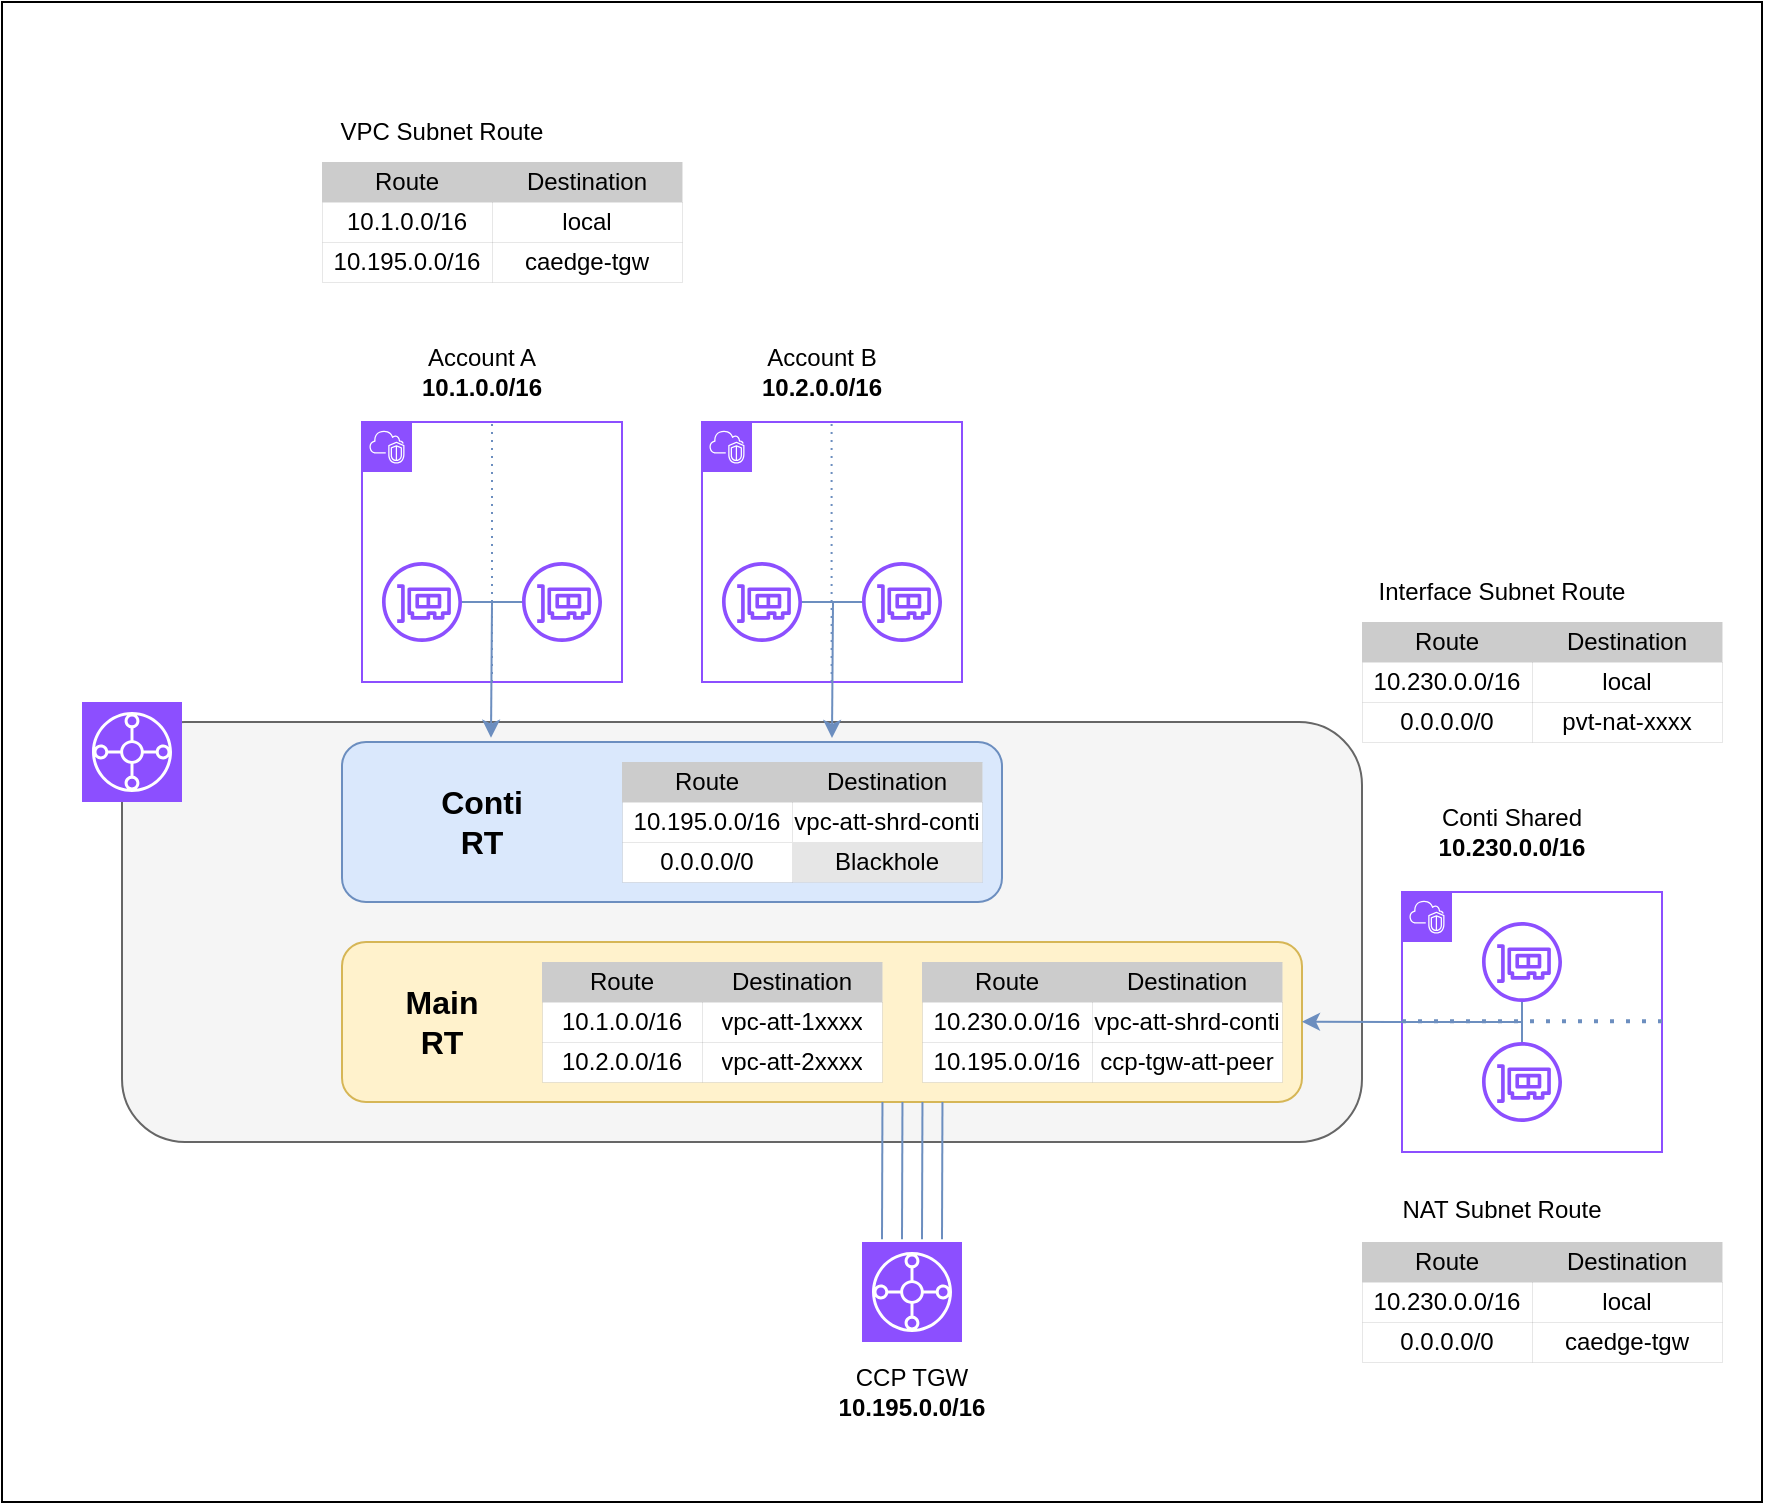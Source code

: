 <mxfile version="24.0.6" type="github" pages="2">
  <diagram name="Page-1" id="bHeleH2iJZLRtm8Bri4A">
    <mxGraphModel dx="1440" dy="800" grid="1" gridSize="10" guides="1" tooltips="1" connect="1" arrows="1" fold="1" page="1" pageScale="1" pageWidth="2000" pageHeight="2500" math="0" shadow="0">
      <root>
        <mxCell id="0" />
        <mxCell id="1" parent="0" />
        <mxCell id="FUO3zjhA67Dk34TEMoPN-1" value="" style="rounded=0;whiteSpace=wrap;html=1;" parent="1" vertex="1">
          <mxGeometry x="350" y="120" width="880" height="750" as="geometry" />
        </mxCell>
        <mxCell id="oUUKeHMkKSvbWmKhPIZD-1" value="" style="rounded=1;whiteSpace=wrap;html=1;fillColor=#f5f5f5;fontColor=#333333;strokeColor=#666666;" parent="1" vertex="1">
          <mxGeometry x="410" y="480" width="620" height="210" as="geometry" />
        </mxCell>
        <mxCell id="oUUKeHMkKSvbWmKhPIZD-2" value="" style="points=[[0,0],[0.25,0],[0.5,0],[0.75,0],[1,0],[1,0.25],[1,0.5],[1,0.75],[1,1],[0.75,1],[0.5,1],[0.25,1],[0,1],[0,0.75],[0,0.5],[0,0.25]];outlineConnect=0;gradientColor=none;html=1;whiteSpace=wrap;fontSize=12;fontStyle=0;container=1;pointerEvents=0;collapsible=0;recursiveResize=0;shape=mxgraph.aws4.group;grIcon=mxgraph.aws4.group_vpc2;strokeColor=#8C4FFF;fillColor=none;verticalAlign=top;align=left;spacingLeft=30;fontColor=#AAB7B8;dashed=0;" parent="1" vertex="1">
          <mxGeometry x="530" y="330" width="130" height="130" as="geometry" />
        </mxCell>
        <mxCell id="oUUKeHMkKSvbWmKhPIZD-64" value="" style="group" parent="oUUKeHMkKSvbWmKhPIZD-2" vertex="1" connectable="0">
          <mxGeometry x="10" y="70" width="110" height="40" as="geometry" />
        </mxCell>
        <mxCell id="oUUKeHMkKSvbWmKhPIZD-14" value="" style="sketch=0;outlineConnect=0;fontColor=#232F3E;gradientColor=none;fillColor=#8C4FFF;strokeColor=none;dashed=0;verticalLabelPosition=bottom;verticalAlign=top;align=center;html=1;fontSize=12;fontStyle=0;aspect=fixed;pointerEvents=1;shape=mxgraph.aws4.elastic_network_interface;" parent="oUUKeHMkKSvbWmKhPIZD-64" vertex="1">
          <mxGeometry width="40" height="40" as="geometry" />
        </mxCell>
        <mxCell id="oUUKeHMkKSvbWmKhPIZD-15" value="" style="sketch=0;outlineConnect=0;fontColor=#232F3E;gradientColor=none;fillColor=#8C4FFF;strokeColor=none;dashed=0;verticalLabelPosition=bottom;verticalAlign=top;align=center;html=1;fontSize=12;fontStyle=0;aspect=fixed;pointerEvents=1;shape=mxgraph.aws4.elastic_network_interface;" parent="oUUKeHMkKSvbWmKhPIZD-64" vertex="1">
          <mxGeometry x="70" width="40" height="40" as="geometry" />
        </mxCell>
        <mxCell id="oUUKeHMkKSvbWmKhPIZD-17" value="" style="endArrow=none;html=1;rounded=0;fillColor=#dae8fc;strokeColor=#6c8ebf;" parent="oUUKeHMkKSvbWmKhPIZD-64" source="oUUKeHMkKSvbWmKhPIZD-14" target="oUUKeHMkKSvbWmKhPIZD-15" edge="1">
          <mxGeometry width="50" height="50" relative="1" as="geometry">
            <mxPoint x="180" y="150" as="sourcePoint" />
            <mxPoint x="230" y="100" as="targetPoint" />
          </mxGeometry>
        </mxCell>
        <mxCell id="oUUKeHMkKSvbWmKhPIZD-4" value="" style="points=[[0,0],[0.25,0],[0.5,0],[0.75,0],[1,0],[1,0.25],[1,0.5],[1,0.75],[1,1],[0.75,1],[0.5,1],[0.25,1],[0,1],[0,0.75],[0,0.5],[0,0.25]];outlineConnect=0;gradientColor=none;html=1;whiteSpace=wrap;fontSize=12;fontStyle=0;container=1;pointerEvents=0;collapsible=0;recursiveResize=0;shape=mxgraph.aws4.group;grIcon=mxgraph.aws4.group_vpc2;strokeColor=#8C4FFF;fillColor=none;verticalAlign=top;align=left;spacingLeft=30;fontColor=#AAB7B8;dashed=0;" parent="1" vertex="1">
          <mxGeometry x="1050" y="565" width="130" height="130" as="geometry" />
        </mxCell>
        <mxCell id="oUUKeHMkKSvbWmKhPIZD-13" value="" style="endArrow=none;dashed=1;html=1;dashPattern=1 3;strokeWidth=2;rounded=0;exitX=0;exitY=0.5;exitDx=0;exitDy=0;entryX=1;entryY=0.5;entryDx=0;entryDy=0;fillColor=#dae8fc;strokeColor=#6c8ebf;" parent="oUUKeHMkKSvbWmKhPIZD-4" edge="1">
          <mxGeometry width="50" height="50" relative="1" as="geometry">
            <mxPoint y="64.66" as="sourcePoint" />
            <mxPoint x="130" y="64.66" as="targetPoint" />
          </mxGeometry>
        </mxCell>
        <mxCell id="oUUKeHMkKSvbWmKhPIZD-94" value="" style="group" parent="oUUKeHMkKSvbWmKhPIZD-4" vertex="1" connectable="0">
          <mxGeometry x="40" y="15" width="40" height="100" as="geometry" />
        </mxCell>
        <mxCell id="oUUKeHMkKSvbWmKhPIZD-91" value="" style="sketch=0;outlineConnect=0;fontColor=#232F3E;gradientColor=none;fillColor=#8C4FFF;strokeColor=none;dashed=0;verticalLabelPosition=bottom;verticalAlign=top;align=center;html=1;fontSize=12;fontStyle=0;aspect=fixed;pointerEvents=1;shape=mxgraph.aws4.elastic_network_interface;" parent="oUUKeHMkKSvbWmKhPIZD-94" vertex="1">
          <mxGeometry width="40" height="40" as="geometry" />
        </mxCell>
        <mxCell id="oUUKeHMkKSvbWmKhPIZD-92" value="" style="sketch=0;outlineConnect=0;fontColor=#232F3E;gradientColor=none;fillColor=#8C4FFF;strokeColor=none;dashed=0;verticalLabelPosition=bottom;verticalAlign=top;align=center;html=1;fontSize=12;fontStyle=0;aspect=fixed;pointerEvents=1;shape=mxgraph.aws4.elastic_network_interface;" parent="oUUKeHMkKSvbWmKhPIZD-94" vertex="1">
          <mxGeometry y="60" width="40" height="40" as="geometry" />
        </mxCell>
        <mxCell id="oUUKeHMkKSvbWmKhPIZD-93" value="" style="endArrow=none;html=1;rounded=0;fillColor=#dae8fc;strokeColor=#6c8ebf;" parent="oUUKeHMkKSvbWmKhPIZD-94" source="oUUKeHMkKSvbWmKhPIZD-91" target="oUUKeHMkKSvbWmKhPIZD-92" edge="1">
          <mxGeometry width="50" height="50" relative="1" as="geometry">
            <mxPoint x="180" y="150" as="sourcePoint" />
            <mxPoint x="230" y="100" as="targetPoint" />
          </mxGeometry>
        </mxCell>
        <mxCell id="oUUKeHMkKSvbWmKhPIZD-5" value="" style="points=[[0,0],[0.25,0],[0.5,0],[0.75,0],[1,0],[1,0.25],[1,0.5],[1,0.75],[1,1],[0.75,1],[0.5,1],[0.25,1],[0,1],[0,0.75],[0,0.5],[0,0.25]];outlineConnect=0;gradientColor=none;html=1;whiteSpace=wrap;fontSize=12;fontStyle=0;container=1;pointerEvents=0;collapsible=0;recursiveResize=0;shape=mxgraph.aws4.group;grIcon=mxgraph.aws4.group_vpc2;strokeColor=#8C4FFF;fillColor=none;verticalAlign=top;align=left;spacingLeft=30;fontColor=#AAB7B8;dashed=0;" parent="1" vertex="1">
          <mxGeometry x="700" y="330" width="130" height="130" as="geometry" />
        </mxCell>
        <mxCell id="oUUKeHMkKSvbWmKhPIZD-12" value="" style="endArrow=none;dashed=1;html=1;dashPattern=1 3;strokeWidth=1;rounded=0;exitX=0.5;exitY=1;exitDx=0;exitDy=0;entryX=0.5;entryY=0;entryDx=0;entryDy=0;fillColor=#dae8fc;strokeColor=#6c8ebf;" parent="oUUKeHMkKSvbWmKhPIZD-5" edge="1">
          <mxGeometry width="50" height="50" relative="1" as="geometry">
            <mxPoint x="64.8" y="130" as="sourcePoint" />
            <mxPoint x="64.8" as="targetPoint" />
          </mxGeometry>
        </mxCell>
        <mxCell id="oUUKeHMkKSvbWmKhPIZD-75" value="" style="group" parent="oUUKeHMkKSvbWmKhPIZD-5" vertex="1" connectable="0">
          <mxGeometry x="10" y="70" width="110" height="40" as="geometry" />
        </mxCell>
        <mxCell id="oUUKeHMkKSvbWmKhPIZD-76" value="" style="sketch=0;outlineConnect=0;fontColor=#232F3E;gradientColor=none;fillColor=#8C4FFF;strokeColor=none;dashed=0;verticalLabelPosition=bottom;verticalAlign=top;align=center;html=1;fontSize=12;fontStyle=0;aspect=fixed;pointerEvents=1;shape=mxgraph.aws4.elastic_network_interface;" parent="oUUKeHMkKSvbWmKhPIZD-75" vertex="1">
          <mxGeometry width="40" height="40" as="geometry" />
        </mxCell>
        <mxCell id="oUUKeHMkKSvbWmKhPIZD-77" value="" style="sketch=0;outlineConnect=0;fontColor=#232F3E;gradientColor=none;fillColor=#8C4FFF;strokeColor=none;dashed=0;verticalLabelPosition=bottom;verticalAlign=top;align=center;html=1;fontSize=12;fontStyle=0;aspect=fixed;pointerEvents=1;shape=mxgraph.aws4.elastic_network_interface;" parent="oUUKeHMkKSvbWmKhPIZD-75" vertex="1">
          <mxGeometry x="70" width="40" height="40" as="geometry" />
        </mxCell>
        <mxCell id="oUUKeHMkKSvbWmKhPIZD-78" value="" style="endArrow=none;html=1;rounded=0;fillColor=#dae8fc;strokeColor=#6c8ebf;" parent="oUUKeHMkKSvbWmKhPIZD-75" source="oUUKeHMkKSvbWmKhPIZD-76" target="oUUKeHMkKSvbWmKhPIZD-77" edge="1">
          <mxGeometry width="50" height="50" relative="1" as="geometry">
            <mxPoint x="180" y="150" as="sourcePoint" />
            <mxPoint x="230" y="100" as="targetPoint" />
          </mxGeometry>
        </mxCell>
        <mxCell id="oUUKeHMkKSvbWmKhPIZD-79" value="" style="endArrow=classic;html=1;rounded=1;entryX=0.225;entryY=-0.027;entryDx=0;entryDy=0;entryPerimeter=0;edgeStyle=elbowEdgeStyle;fillColor=#dae8fc;strokeColor=#6c8ebf;" parent="oUUKeHMkKSvbWmKhPIZD-5" edge="1">
          <mxGeometry width="50" height="50" relative="1" as="geometry">
            <mxPoint x="65.5" y="90" as="sourcePoint" />
            <mxPoint x="64.5" y="158" as="targetPoint" />
          </mxGeometry>
        </mxCell>
        <mxCell id="oUUKeHMkKSvbWmKhPIZD-7" value="" style="sketch=0;points=[[0,0,0],[0.25,0,0],[0.5,0,0],[0.75,0,0],[1,0,0],[0,1,0],[0.25,1,0],[0.5,1,0],[0.75,1,0],[1,1,0],[0,0.25,0],[0,0.5,0],[0,0.75,0],[1,0.25,0],[1,0.5,0],[1,0.75,0]];outlineConnect=0;fontColor=#232F3E;fillColor=#8C4FFF;strokeColor=#ffffff;dashed=0;verticalLabelPosition=bottom;verticalAlign=top;align=center;html=1;fontSize=12;fontStyle=0;aspect=fixed;shape=mxgraph.aws4.resourceIcon;resIcon=mxgraph.aws4.transit_gateway;" parent="1" vertex="1">
          <mxGeometry x="390" y="470" width="50" height="50" as="geometry" />
        </mxCell>
        <mxCell id="oUUKeHMkKSvbWmKhPIZD-11" value="" style="endArrow=none;dashed=1;html=1;dashPattern=1 3;strokeWidth=1;rounded=0;exitX=0.5;exitY=1;exitDx=0;exitDy=0;entryX=0.5;entryY=0;entryDx=0;entryDy=0;fillColor=#dae8fc;strokeColor=#6c8ebf;" parent="1" source="oUUKeHMkKSvbWmKhPIZD-2" target="oUUKeHMkKSvbWmKhPIZD-2" edge="1">
          <mxGeometry width="50" height="50" relative="1" as="geometry">
            <mxPoint x="550" y="380" as="sourcePoint" />
            <mxPoint x="600" y="330" as="targetPoint" />
          </mxGeometry>
        </mxCell>
        <mxCell id="oUUKeHMkKSvbWmKhPIZD-19" value="" style="endArrow=classic;html=1;rounded=1;entryX=0.225;entryY=-0.027;entryDx=0;entryDy=0;entryPerimeter=0;edgeStyle=elbowEdgeStyle;fillColor=#dae8fc;strokeColor=#6c8ebf;" parent="1" target="oUUKeHMkKSvbWmKhPIZD-21" edge="1">
          <mxGeometry width="50" height="50" relative="1" as="geometry">
            <mxPoint x="595" y="420" as="sourcePoint" />
            <mxPoint x="660" y="440" as="targetPoint" />
          </mxGeometry>
        </mxCell>
        <mxCell id="oUUKeHMkKSvbWmKhPIZD-21" value="" style="rounded=1;whiteSpace=wrap;html=1;fillColor=#dae8fc;strokeColor=#6c8ebf;" parent="1" vertex="1">
          <mxGeometry x="520" y="490" width="330" height="80" as="geometry" />
        </mxCell>
        <mxCell id="oUUKeHMkKSvbWmKhPIZD-22" value="" style="rounded=1;whiteSpace=wrap;html=1;fillColor=#fff2cc;strokeColor=#d6b656;" parent="1" vertex="1">
          <mxGeometry x="520" y="590" width="480" height="80" as="geometry" />
        </mxCell>
        <mxCell id="oUUKeHMkKSvbWmKhPIZD-40" value="" style="shape=table;startSize=0;container=1;collapsible=0;childLayout=tableLayout;swimlaneFillColor=default;strokeWidth=0;" parent="1" vertex="1">
          <mxGeometry x="810" y="600" width="180" height="60" as="geometry" />
        </mxCell>
        <mxCell id="oUUKeHMkKSvbWmKhPIZD-41" value="" style="shape=tableRow;horizontal=0;startSize=0;swimlaneHead=0;swimlaneBody=0;strokeColor=inherit;top=0;left=0;bottom=0;right=0;collapsible=0;dropTarget=0;fillColor=none;points=[[0,0.5],[1,0.5]];portConstraint=eastwest;" parent="oUUKeHMkKSvbWmKhPIZD-40" vertex="1">
          <mxGeometry width="180" height="20" as="geometry" />
        </mxCell>
        <mxCell id="oUUKeHMkKSvbWmKhPIZD-42" value="Route" style="shape=partialRectangle;html=1;whiteSpace=wrap;connectable=0;strokeColor=inherit;overflow=hidden;fillColor=#CCCCCC;top=0;left=0;bottom=0;right=0;pointerEvents=1;" parent="oUUKeHMkKSvbWmKhPIZD-41" vertex="1">
          <mxGeometry width="85" height="20" as="geometry">
            <mxRectangle width="85" height="20" as="alternateBounds" />
          </mxGeometry>
        </mxCell>
        <mxCell id="oUUKeHMkKSvbWmKhPIZD-43" value="Destination" style="shape=partialRectangle;html=1;whiteSpace=wrap;connectable=0;strokeColor=inherit;overflow=hidden;fillColor=#CCCCCC;top=0;left=0;bottom=0;right=0;pointerEvents=1;" parent="oUUKeHMkKSvbWmKhPIZD-41" vertex="1">
          <mxGeometry x="85" width="95" height="20" as="geometry">
            <mxRectangle width="95" height="20" as="alternateBounds" />
          </mxGeometry>
        </mxCell>
        <mxCell id="oUUKeHMkKSvbWmKhPIZD-44" value="" style="shape=tableRow;horizontal=0;startSize=0;swimlaneHead=0;swimlaneBody=0;strokeColor=inherit;top=0;left=0;bottom=0;right=0;collapsible=0;dropTarget=0;fillColor=none;points=[[0,0.5],[1,0.5]];portConstraint=eastwest;" parent="oUUKeHMkKSvbWmKhPIZD-40" vertex="1">
          <mxGeometry y="20" width="180" height="20" as="geometry" />
        </mxCell>
        <mxCell id="oUUKeHMkKSvbWmKhPIZD-45" value="10.230.0.0/16" style="shape=partialRectangle;html=1;whiteSpace=wrap;connectable=0;strokeColor=inherit;overflow=hidden;fillColor=none;top=0;left=0;bottom=0;right=0;pointerEvents=1;" parent="oUUKeHMkKSvbWmKhPIZD-44" vertex="1">
          <mxGeometry width="85" height="20" as="geometry">
            <mxRectangle width="85" height="20" as="alternateBounds" />
          </mxGeometry>
        </mxCell>
        <mxCell id="oUUKeHMkKSvbWmKhPIZD-46" value="vpc-att-shrd-conti" style="shape=partialRectangle;html=1;whiteSpace=wrap;connectable=0;strokeColor=inherit;overflow=hidden;fillColor=none;top=0;left=0;bottom=0;right=0;pointerEvents=1;" parent="oUUKeHMkKSvbWmKhPIZD-44" vertex="1">
          <mxGeometry x="85" width="95" height="20" as="geometry">
            <mxRectangle width="95" height="20" as="alternateBounds" />
          </mxGeometry>
        </mxCell>
        <mxCell id="oUUKeHMkKSvbWmKhPIZD-47" value="" style="shape=tableRow;horizontal=0;startSize=0;swimlaneHead=0;swimlaneBody=0;strokeColor=inherit;top=0;left=0;bottom=0;right=0;collapsible=0;dropTarget=0;fillColor=none;points=[[0,0.5],[1,0.5]];portConstraint=eastwest;" parent="oUUKeHMkKSvbWmKhPIZD-40" vertex="1">
          <mxGeometry y="40" width="180" height="20" as="geometry" />
        </mxCell>
        <mxCell id="oUUKeHMkKSvbWmKhPIZD-48" value="&lt;span style=&quot;font-family: Arial, Verdana, sans-serif; text-align: start;&quot;&gt;&lt;font style=&quot;font-size: 12px;&quot;&gt;10.195.0.0/16&lt;/font&gt;&lt;/span&gt;" style="shape=partialRectangle;html=1;whiteSpace=wrap;connectable=0;strokeColor=inherit;overflow=hidden;fillColor=none;top=0;left=0;bottom=0;right=0;pointerEvents=1;" parent="oUUKeHMkKSvbWmKhPIZD-47" vertex="1">
          <mxGeometry width="85" height="20" as="geometry">
            <mxRectangle width="85" height="20" as="alternateBounds" />
          </mxGeometry>
        </mxCell>
        <mxCell id="oUUKeHMkKSvbWmKhPIZD-49" value="ccp-tgw-att-peer" style="shape=partialRectangle;html=1;whiteSpace=wrap;connectable=0;strokeColor=inherit;overflow=hidden;fillColor=none;top=0;left=0;bottom=0;right=0;pointerEvents=1;" parent="oUUKeHMkKSvbWmKhPIZD-47" vertex="1">
          <mxGeometry x="85" width="95" height="20" as="geometry">
            <mxRectangle width="95" height="20" as="alternateBounds" />
          </mxGeometry>
        </mxCell>
        <mxCell id="oUUKeHMkKSvbWmKhPIZD-50" value="" style="shape=table;startSize=0;container=1;collapsible=0;childLayout=tableLayout;swimlaneFillColor=default;strokeWidth=0;" parent="1" vertex="1">
          <mxGeometry x="620" y="600" width="170" height="60" as="geometry" />
        </mxCell>
        <mxCell id="oUUKeHMkKSvbWmKhPIZD-51" value="" style="shape=tableRow;horizontal=0;startSize=0;swimlaneHead=0;swimlaneBody=0;strokeColor=inherit;top=0;left=0;bottom=0;right=0;collapsible=0;dropTarget=0;fillColor=none;points=[[0,0.5],[1,0.5]];portConstraint=eastwest;" parent="oUUKeHMkKSvbWmKhPIZD-50" vertex="1">
          <mxGeometry width="170" height="20" as="geometry" />
        </mxCell>
        <mxCell id="oUUKeHMkKSvbWmKhPIZD-52" value="Route" style="shape=partialRectangle;html=1;whiteSpace=wrap;connectable=0;strokeColor=inherit;overflow=hidden;fillColor=#CCCCCC;top=0;left=0;bottom=0;right=0;pointerEvents=1;" parent="oUUKeHMkKSvbWmKhPIZD-51" vertex="1">
          <mxGeometry width="80" height="20" as="geometry">
            <mxRectangle width="80" height="20" as="alternateBounds" />
          </mxGeometry>
        </mxCell>
        <mxCell id="oUUKeHMkKSvbWmKhPIZD-53" value="Destination" style="shape=partialRectangle;html=1;whiteSpace=wrap;connectable=0;strokeColor=inherit;overflow=hidden;fillColor=#CCCCCC;top=0;left=0;bottom=0;right=0;pointerEvents=1;" parent="oUUKeHMkKSvbWmKhPIZD-51" vertex="1">
          <mxGeometry x="80" width="90" height="20" as="geometry">
            <mxRectangle width="90" height="20" as="alternateBounds" />
          </mxGeometry>
        </mxCell>
        <mxCell id="oUUKeHMkKSvbWmKhPIZD-54" value="" style="shape=tableRow;horizontal=0;startSize=0;swimlaneHead=0;swimlaneBody=0;strokeColor=inherit;top=0;left=0;bottom=0;right=0;collapsible=0;dropTarget=0;fillColor=none;points=[[0,0.5],[1,0.5]];portConstraint=eastwest;" parent="oUUKeHMkKSvbWmKhPIZD-50" vertex="1">
          <mxGeometry y="20" width="170" height="20" as="geometry" />
        </mxCell>
        <mxCell id="oUUKeHMkKSvbWmKhPIZD-55" value="10.1.0.0/16" style="shape=partialRectangle;html=1;whiteSpace=wrap;connectable=0;strokeColor=inherit;overflow=hidden;fillColor=none;top=0;left=0;bottom=0;right=0;pointerEvents=1;" parent="oUUKeHMkKSvbWmKhPIZD-54" vertex="1">
          <mxGeometry width="80" height="20" as="geometry">
            <mxRectangle width="80" height="20" as="alternateBounds" />
          </mxGeometry>
        </mxCell>
        <mxCell id="oUUKeHMkKSvbWmKhPIZD-56" value="vpc-att-1xxxx" style="shape=partialRectangle;html=1;whiteSpace=wrap;connectable=0;strokeColor=inherit;overflow=hidden;fillColor=none;top=0;left=0;bottom=0;right=0;pointerEvents=1;" parent="oUUKeHMkKSvbWmKhPIZD-54" vertex="1">
          <mxGeometry x="80" width="90" height="20" as="geometry">
            <mxRectangle width="90" height="20" as="alternateBounds" />
          </mxGeometry>
        </mxCell>
        <mxCell id="oUUKeHMkKSvbWmKhPIZD-57" value="" style="shape=tableRow;horizontal=0;startSize=0;swimlaneHead=0;swimlaneBody=0;strokeColor=inherit;top=0;left=0;bottom=0;right=0;collapsible=0;dropTarget=0;fillColor=none;points=[[0,0.5],[1,0.5]];portConstraint=eastwest;" parent="oUUKeHMkKSvbWmKhPIZD-50" vertex="1">
          <mxGeometry y="40" width="170" height="20" as="geometry" />
        </mxCell>
        <mxCell id="oUUKeHMkKSvbWmKhPIZD-58" value="10.2.0.0/16" style="shape=partialRectangle;html=1;whiteSpace=wrap;connectable=0;strokeColor=inherit;overflow=hidden;fillColor=none;top=0;left=0;bottom=0;right=0;pointerEvents=1;" parent="oUUKeHMkKSvbWmKhPIZD-57" vertex="1">
          <mxGeometry width="80" height="20" as="geometry">
            <mxRectangle width="80" height="20" as="alternateBounds" />
          </mxGeometry>
        </mxCell>
        <mxCell id="oUUKeHMkKSvbWmKhPIZD-59" value="vpc-att-2xxxx" style="shape=partialRectangle;html=1;whiteSpace=wrap;connectable=0;strokeColor=inherit;overflow=hidden;fillColor=none;top=0;left=0;bottom=0;right=0;pointerEvents=1;" parent="oUUKeHMkKSvbWmKhPIZD-57" vertex="1">
          <mxGeometry x="80" width="90" height="20" as="geometry">
            <mxRectangle width="90" height="20" as="alternateBounds" />
          </mxGeometry>
        </mxCell>
        <mxCell id="oUUKeHMkKSvbWmKhPIZD-80" value="" style="shape=table;startSize=0;container=1;collapsible=0;childLayout=tableLayout;swimlaneFillColor=default;strokeWidth=0;" parent="1" vertex="1">
          <mxGeometry x="660" y="500" width="180" height="60" as="geometry" />
        </mxCell>
        <mxCell id="oUUKeHMkKSvbWmKhPIZD-81" value="" style="shape=tableRow;horizontal=0;startSize=0;swimlaneHead=0;swimlaneBody=0;strokeColor=inherit;top=0;left=0;bottom=0;right=0;collapsible=0;dropTarget=0;fillColor=none;points=[[0,0.5],[1,0.5]];portConstraint=eastwest;" parent="oUUKeHMkKSvbWmKhPIZD-80" vertex="1">
          <mxGeometry width="180" height="20" as="geometry" />
        </mxCell>
        <mxCell id="oUUKeHMkKSvbWmKhPIZD-82" value="Route" style="shape=partialRectangle;html=1;whiteSpace=wrap;connectable=0;strokeColor=inherit;overflow=hidden;fillColor=#CCCCCC;top=0;left=0;bottom=0;right=0;pointerEvents=1;" parent="oUUKeHMkKSvbWmKhPIZD-81" vertex="1">
          <mxGeometry width="85" height="20" as="geometry">
            <mxRectangle width="85" height="20" as="alternateBounds" />
          </mxGeometry>
        </mxCell>
        <mxCell id="oUUKeHMkKSvbWmKhPIZD-83" value="Destination" style="shape=partialRectangle;html=1;whiteSpace=wrap;connectable=0;strokeColor=inherit;overflow=hidden;fillColor=#CCCCCC;top=0;left=0;bottom=0;right=0;pointerEvents=1;" parent="oUUKeHMkKSvbWmKhPIZD-81" vertex="1">
          <mxGeometry x="85" width="95" height="20" as="geometry">
            <mxRectangle width="95" height="20" as="alternateBounds" />
          </mxGeometry>
        </mxCell>
        <mxCell id="oUUKeHMkKSvbWmKhPIZD-84" value="" style="shape=tableRow;horizontal=0;startSize=0;swimlaneHead=0;swimlaneBody=0;strokeColor=inherit;top=0;left=0;bottom=0;right=0;collapsible=0;dropTarget=0;fillColor=none;points=[[0,0.5],[1,0.5]];portConstraint=eastwest;" parent="oUUKeHMkKSvbWmKhPIZD-80" vertex="1">
          <mxGeometry y="20" width="180" height="20" as="geometry" />
        </mxCell>
        <mxCell id="oUUKeHMkKSvbWmKhPIZD-85" value="&lt;span style=&quot;font-family: Arial, Verdana, sans-serif; text-align: start;&quot;&gt;&lt;font style=&quot;font-size: 12px;&quot;&gt;10.195.0.0/16&lt;/font&gt;&lt;/span&gt;" style="shape=partialRectangle;html=1;whiteSpace=wrap;connectable=0;strokeColor=inherit;overflow=hidden;fillColor=none;top=0;left=0;bottom=0;right=0;pointerEvents=1;" parent="oUUKeHMkKSvbWmKhPIZD-84" vertex="1">
          <mxGeometry width="85" height="20" as="geometry">
            <mxRectangle width="85" height="20" as="alternateBounds" />
          </mxGeometry>
        </mxCell>
        <mxCell id="oUUKeHMkKSvbWmKhPIZD-86" value="vpc-att-shrd-conti" style="shape=partialRectangle;html=1;whiteSpace=wrap;connectable=0;strokeColor=inherit;overflow=hidden;fillColor=none;top=0;left=0;bottom=0;right=0;pointerEvents=1;" parent="oUUKeHMkKSvbWmKhPIZD-84" vertex="1">
          <mxGeometry x="85" width="95" height="20" as="geometry">
            <mxRectangle width="95" height="20" as="alternateBounds" />
          </mxGeometry>
        </mxCell>
        <mxCell id="oUUKeHMkKSvbWmKhPIZD-87" value="" style="shape=tableRow;horizontal=0;startSize=0;swimlaneHead=0;swimlaneBody=0;strokeColor=inherit;top=0;left=0;bottom=0;right=0;collapsible=0;dropTarget=0;fillColor=none;points=[[0,0.5],[1,0.5]];portConstraint=eastwest;" parent="oUUKeHMkKSvbWmKhPIZD-80" vertex="1">
          <mxGeometry y="40" width="180" height="20" as="geometry" />
        </mxCell>
        <mxCell id="oUUKeHMkKSvbWmKhPIZD-88" value="0.0.0.0/0" style="shape=partialRectangle;html=1;whiteSpace=wrap;connectable=0;strokeColor=inherit;overflow=hidden;fillColor=none;top=0;left=0;bottom=0;right=0;pointerEvents=1;" parent="oUUKeHMkKSvbWmKhPIZD-87" vertex="1">
          <mxGeometry width="85" height="20" as="geometry">
            <mxRectangle width="85" height="20" as="alternateBounds" />
          </mxGeometry>
        </mxCell>
        <mxCell id="oUUKeHMkKSvbWmKhPIZD-89" value="Blackhole" style="shape=partialRectangle;html=1;whiteSpace=wrap;connectable=0;strokeColor=inherit;overflow=hidden;fillColor=#E6E6E6;top=0;left=0;bottom=0;right=0;pointerEvents=1;" parent="oUUKeHMkKSvbWmKhPIZD-87" vertex="1">
          <mxGeometry x="85" width="95" height="20" as="geometry">
            <mxRectangle width="95" height="20" as="alternateBounds" />
          </mxGeometry>
        </mxCell>
        <mxCell id="oUUKeHMkKSvbWmKhPIZD-95" value="" style="endArrow=classic;html=1;rounded=1;entryX=0.225;entryY=-0.027;entryDx=0;entryDy=0;entryPerimeter=0;edgeStyle=elbowEdgeStyle;fillColor=#dae8fc;strokeColor=#6c8ebf;" parent="1" edge="1">
          <mxGeometry width="50" height="50" relative="1" as="geometry">
            <mxPoint x="1110" y="630" as="sourcePoint" />
            <mxPoint x="1000" y="629.83" as="targetPoint" />
          </mxGeometry>
        </mxCell>
        <mxCell id="oUUKeHMkKSvbWmKhPIZD-96" value="&lt;div&gt;Account A&lt;/div&gt;&lt;b&gt;10.1.0.0/16&lt;/b&gt;" style="text;html=1;align=center;verticalAlign=middle;whiteSpace=wrap;rounded=0;" parent="1" vertex="1">
          <mxGeometry x="560" y="290" width="60" height="30" as="geometry" />
        </mxCell>
        <mxCell id="oUUKeHMkKSvbWmKhPIZD-98" value="&lt;div&gt;Account B&lt;/div&gt;&lt;b&gt;10.2.0.0/16&lt;/b&gt;" style="text;html=1;align=center;verticalAlign=middle;whiteSpace=wrap;rounded=0;" parent="1" vertex="1">
          <mxGeometry x="730" y="290" width="60" height="30" as="geometry" />
        </mxCell>
        <mxCell id="oUUKeHMkKSvbWmKhPIZD-99" value="&lt;div&gt;Conti Shared&lt;/div&gt;&lt;b&gt;10.230.0.0/16&lt;/b&gt;" style="text;html=1;align=center;verticalAlign=middle;whiteSpace=wrap;rounded=0;" parent="1" vertex="1">
          <mxGeometry x="1070" y="520" width="70" height="30" as="geometry" />
        </mxCell>
        <mxCell id="oUUKeHMkKSvbWmKhPIZD-100" value="&lt;b&gt;&lt;font style=&quot;font-size: 16px;&quot;&gt;Conti RT&lt;/font&gt;&lt;/b&gt;" style="text;html=1;align=center;verticalAlign=middle;whiteSpace=wrap;rounded=0;" parent="1" vertex="1">
          <mxGeometry x="560" y="515" width="60" height="30" as="geometry" />
        </mxCell>
        <mxCell id="oUUKeHMkKSvbWmKhPIZD-101" value="&lt;b&gt;&lt;font style=&quot;font-size: 16px;&quot;&gt;Main RT&lt;/font&gt;&lt;/b&gt;" style="text;html=1;align=center;verticalAlign=middle;whiteSpace=wrap;rounded=0;" parent="1" vertex="1">
          <mxGeometry x="540" y="615" width="60" height="30" as="geometry" />
        </mxCell>
        <mxCell id="oUUKeHMkKSvbWmKhPIZD-102" value="" style="sketch=0;points=[[0,0,0],[0.25,0,0],[0.5,0,0],[0.75,0,0],[1,0,0],[0,1,0],[0.25,1,0],[0.5,1,0],[0.75,1,0],[1,1,0],[0,0.25,0],[0,0.5,0],[0,0.75,0],[1,0.25,0],[1,0.5,0],[1,0.75,0]];outlineConnect=0;fontColor=#232F3E;fillColor=#8C4FFF;strokeColor=#ffffff;dashed=0;verticalLabelPosition=bottom;verticalAlign=top;align=center;html=1;fontSize=12;fontStyle=0;aspect=fixed;shape=mxgraph.aws4.resourceIcon;resIcon=mxgraph.aws4.transit_gateway;" parent="1" vertex="1">
          <mxGeometry x="780" y="740" width="50" height="50" as="geometry" />
        </mxCell>
        <mxCell id="oUUKeHMkKSvbWmKhPIZD-103" value="&lt;div&gt;CCP TGW&lt;/div&gt;&lt;b&gt;10.195.0.0/16&lt;/b&gt;" style="text;html=1;align=center;verticalAlign=middle;whiteSpace=wrap;rounded=0;" parent="1" vertex="1">
          <mxGeometry x="770" y="800" width="70" height="30" as="geometry" />
        </mxCell>
        <mxCell id="oUUKeHMkKSvbWmKhPIZD-114" value="" style="group;strokeWidth=5;" parent="1" vertex="1" connectable="0">
          <mxGeometry x="790" y="670" width="30.23" height="68.67" as="geometry" />
        </mxCell>
        <mxCell id="oUUKeHMkKSvbWmKhPIZD-110" value="" style="endArrow=none;html=1;rounded=0;entryX=0.561;entryY=1.011;entryDx=0;entryDy=0;entryPerimeter=0;exitX=0.181;exitY=-0.009;exitDx=0;exitDy=0;exitPerimeter=0;fillColor=#dae8fc;strokeColor=#6c8ebf;" parent="oUUKeHMkKSvbWmKhPIZD-114" edge="1">
          <mxGeometry width="50" height="50" relative="1" as="geometry">
            <mxPoint y="68.67" as="sourcePoint" />
            <mxPoint x="0.23" as="targetPoint" />
          </mxGeometry>
        </mxCell>
        <mxCell id="oUUKeHMkKSvbWmKhPIZD-111" value="" style="endArrow=none;html=1;rounded=0;entryX=0.561;entryY=1.011;entryDx=0;entryDy=0;entryPerimeter=0;exitX=0.181;exitY=-0.009;exitDx=0;exitDy=0;exitPerimeter=0;fillColor=#dae8fc;strokeColor=#6c8ebf;" parent="oUUKeHMkKSvbWmKhPIZD-114" edge="1">
          <mxGeometry width="50" height="50" relative="1" as="geometry">
            <mxPoint x="10" y="68.67" as="sourcePoint" />
            <mxPoint x="10.23" as="targetPoint" />
          </mxGeometry>
        </mxCell>
        <mxCell id="oUUKeHMkKSvbWmKhPIZD-112" value="" style="endArrow=none;html=1;rounded=0;entryX=0.561;entryY=1.011;entryDx=0;entryDy=0;entryPerimeter=0;exitX=0.181;exitY=-0.009;exitDx=0;exitDy=0;exitPerimeter=0;fillColor=#dae8fc;strokeColor=#6c8ebf;" parent="oUUKeHMkKSvbWmKhPIZD-114" edge="1">
          <mxGeometry width="50" height="50" relative="1" as="geometry">
            <mxPoint x="20" y="68.67" as="sourcePoint" />
            <mxPoint x="20.23" as="targetPoint" />
          </mxGeometry>
        </mxCell>
        <mxCell id="oUUKeHMkKSvbWmKhPIZD-113" value="" style="endArrow=none;html=1;rounded=0;entryX=0.561;entryY=1.011;entryDx=0;entryDy=0;entryPerimeter=0;exitX=0.181;exitY=-0.009;exitDx=0;exitDy=0;exitPerimeter=0;fillColor=#dae8fc;strokeColor=#6c8ebf;" parent="oUUKeHMkKSvbWmKhPIZD-114" edge="1">
          <mxGeometry width="50" height="50" relative="1" as="geometry">
            <mxPoint x="30" y="68.67" as="sourcePoint" />
            <mxPoint x="30.23" as="targetPoint" />
          </mxGeometry>
        </mxCell>
        <mxCell id="srKVORlb64kEwb7UGOhi-1" value="" style="shape=table;startSize=0;container=1;collapsible=0;childLayout=tableLayout;swimlaneFillColor=default;strokeWidth=0;" vertex="1" parent="1">
          <mxGeometry x="510" y="200" width="180" height="60" as="geometry" />
        </mxCell>
        <mxCell id="srKVORlb64kEwb7UGOhi-2" value="" style="shape=tableRow;horizontal=0;startSize=0;swimlaneHead=0;swimlaneBody=0;strokeColor=inherit;top=0;left=0;bottom=0;right=0;collapsible=0;dropTarget=0;fillColor=none;points=[[0,0.5],[1,0.5]];portConstraint=eastwest;" vertex="1" parent="srKVORlb64kEwb7UGOhi-1">
          <mxGeometry width="180" height="20" as="geometry" />
        </mxCell>
        <mxCell id="srKVORlb64kEwb7UGOhi-3" value="Route" style="shape=partialRectangle;html=1;whiteSpace=wrap;connectable=0;strokeColor=inherit;overflow=hidden;fillColor=#CCCCCC;top=0;left=0;bottom=0;right=0;pointerEvents=1;" vertex="1" parent="srKVORlb64kEwb7UGOhi-2">
          <mxGeometry width="85" height="20" as="geometry">
            <mxRectangle width="85" height="20" as="alternateBounds" />
          </mxGeometry>
        </mxCell>
        <mxCell id="srKVORlb64kEwb7UGOhi-4" value="Destination" style="shape=partialRectangle;html=1;whiteSpace=wrap;connectable=0;strokeColor=inherit;overflow=hidden;fillColor=#CCCCCC;top=0;left=0;bottom=0;right=0;pointerEvents=1;" vertex="1" parent="srKVORlb64kEwb7UGOhi-2">
          <mxGeometry x="85" width="95" height="20" as="geometry">
            <mxRectangle width="95" height="20" as="alternateBounds" />
          </mxGeometry>
        </mxCell>
        <mxCell id="srKVORlb64kEwb7UGOhi-5" value="" style="shape=tableRow;horizontal=0;startSize=0;swimlaneHead=0;swimlaneBody=0;strokeColor=inherit;top=0;left=0;bottom=0;right=0;collapsible=0;dropTarget=0;fillColor=none;points=[[0,0.5],[1,0.5]];portConstraint=eastwest;" vertex="1" parent="srKVORlb64kEwb7UGOhi-1">
          <mxGeometry y="20" width="180" height="20" as="geometry" />
        </mxCell>
        <mxCell id="srKVORlb64kEwb7UGOhi-6" value="&lt;span style=&quot;font-family: Arial, Verdana, sans-serif; text-align: start;&quot;&gt;&lt;font style=&quot;font-size: 12px;&quot;&gt;10.1.0.0/16&lt;/font&gt;&lt;/span&gt;" style="shape=partialRectangle;html=1;whiteSpace=wrap;connectable=0;strokeColor=inherit;overflow=hidden;fillColor=none;top=0;left=0;bottom=0;right=0;pointerEvents=1;" vertex="1" parent="srKVORlb64kEwb7UGOhi-5">
          <mxGeometry width="85" height="20" as="geometry">
            <mxRectangle width="85" height="20" as="alternateBounds" />
          </mxGeometry>
        </mxCell>
        <mxCell id="srKVORlb64kEwb7UGOhi-7" value="local" style="shape=partialRectangle;html=1;whiteSpace=wrap;connectable=0;strokeColor=inherit;overflow=hidden;fillColor=none;top=0;left=0;bottom=0;right=0;pointerEvents=1;" vertex="1" parent="srKVORlb64kEwb7UGOhi-5">
          <mxGeometry x="85" width="95" height="20" as="geometry">
            <mxRectangle width="95" height="20" as="alternateBounds" />
          </mxGeometry>
        </mxCell>
        <mxCell id="srKVORlb64kEwb7UGOhi-8" value="" style="shape=tableRow;horizontal=0;startSize=0;swimlaneHead=0;swimlaneBody=0;strokeColor=inherit;top=0;left=0;bottom=0;right=0;collapsible=0;dropTarget=0;fillColor=none;points=[[0,0.5],[1,0.5]];portConstraint=eastwest;" vertex="1" parent="srKVORlb64kEwb7UGOhi-1">
          <mxGeometry y="40" width="180" height="20" as="geometry" />
        </mxCell>
        <mxCell id="srKVORlb64kEwb7UGOhi-9" value="&lt;span style=&quot;font-family: Arial, Verdana, sans-serif; text-align: start;&quot;&gt;10.195.0.0/16&lt;/span&gt;" style="shape=partialRectangle;html=1;whiteSpace=wrap;connectable=0;strokeColor=inherit;overflow=hidden;fillColor=none;top=0;left=0;bottom=0;right=0;pointerEvents=1;" vertex="1" parent="srKVORlb64kEwb7UGOhi-8">
          <mxGeometry width="85" height="20" as="geometry">
            <mxRectangle width="85" height="20" as="alternateBounds" />
          </mxGeometry>
        </mxCell>
        <mxCell id="srKVORlb64kEwb7UGOhi-10" value="caedge-tgw" style="shape=partialRectangle;html=1;whiteSpace=wrap;connectable=0;strokeColor=inherit;overflow=hidden;fillColor=none;top=0;left=0;bottom=0;right=0;pointerEvents=1;" vertex="1" parent="srKVORlb64kEwb7UGOhi-8">
          <mxGeometry x="85" width="95" height="20" as="geometry">
            <mxRectangle width="95" height="20" as="alternateBounds" />
          </mxGeometry>
        </mxCell>
        <mxCell id="srKVORlb64kEwb7UGOhi-11" value="" style="shape=table;startSize=0;container=1;collapsible=0;childLayout=tableLayout;swimlaneFillColor=default;strokeWidth=0;" vertex="1" parent="1">
          <mxGeometry x="1030" y="430" width="180" height="60" as="geometry" />
        </mxCell>
        <mxCell id="srKVORlb64kEwb7UGOhi-12" value="" style="shape=tableRow;horizontal=0;startSize=0;swimlaneHead=0;swimlaneBody=0;strokeColor=inherit;top=0;left=0;bottom=0;right=0;collapsible=0;dropTarget=0;fillColor=none;points=[[0,0.5],[1,0.5]];portConstraint=eastwest;" vertex="1" parent="srKVORlb64kEwb7UGOhi-11">
          <mxGeometry width="180" height="20" as="geometry" />
        </mxCell>
        <mxCell id="srKVORlb64kEwb7UGOhi-13" value="Route" style="shape=partialRectangle;html=1;whiteSpace=wrap;connectable=0;strokeColor=inherit;overflow=hidden;fillColor=#CCCCCC;top=0;left=0;bottom=0;right=0;pointerEvents=1;" vertex="1" parent="srKVORlb64kEwb7UGOhi-12">
          <mxGeometry width="85" height="20" as="geometry">
            <mxRectangle width="85" height="20" as="alternateBounds" />
          </mxGeometry>
        </mxCell>
        <mxCell id="srKVORlb64kEwb7UGOhi-14" value="Destination" style="shape=partialRectangle;html=1;whiteSpace=wrap;connectable=0;strokeColor=inherit;overflow=hidden;fillColor=#CCCCCC;top=0;left=0;bottom=0;right=0;pointerEvents=1;" vertex="1" parent="srKVORlb64kEwb7UGOhi-12">
          <mxGeometry x="85" width="95" height="20" as="geometry">
            <mxRectangle width="95" height="20" as="alternateBounds" />
          </mxGeometry>
        </mxCell>
        <mxCell id="srKVORlb64kEwb7UGOhi-15" value="" style="shape=tableRow;horizontal=0;startSize=0;swimlaneHead=0;swimlaneBody=0;strokeColor=inherit;top=0;left=0;bottom=0;right=0;collapsible=0;dropTarget=0;fillColor=none;points=[[0,0.5],[1,0.5]];portConstraint=eastwest;" vertex="1" parent="srKVORlb64kEwb7UGOhi-11">
          <mxGeometry y="20" width="180" height="20" as="geometry" />
        </mxCell>
        <mxCell id="srKVORlb64kEwb7UGOhi-16" value="&lt;span style=&quot;font-family: Arial, Verdana, sans-serif; text-align: start;&quot;&gt;&lt;font style=&quot;font-size: 12px;&quot;&gt;10.230.0.0/16&lt;/font&gt;&lt;/span&gt;" style="shape=partialRectangle;html=1;whiteSpace=wrap;connectable=0;strokeColor=inherit;overflow=hidden;fillColor=none;top=0;left=0;bottom=0;right=0;pointerEvents=1;" vertex="1" parent="srKVORlb64kEwb7UGOhi-15">
          <mxGeometry width="85" height="20" as="geometry">
            <mxRectangle width="85" height="20" as="alternateBounds" />
          </mxGeometry>
        </mxCell>
        <mxCell id="srKVORlb64kEwb7UGOhi-17" value="local" style="shape=partialRectangle;html=1;whiteSpace=wrap;connectable=0;strokeColor=inherit;overflow=hidden;fillColor=none;top=0;left=0;bottom=0;right=0;pointerEvents=1;" vertex="1" parent="srKVORlb64kEwb7UGOhi-15">
          <mxGeometry x="85" width="95" height="20" as="geometry">
            <mxRectangle width="95" height="20" as="alternateBounds" />
          </mxGeometry>
        </mxCell>
        <mxCell id="srKVORlb64kEwb7UGOhi-18" value="" style="shape=tableRow;horizontal=0;startSize=0;swimlaneHead=0;swimlaneBody=0;strokeColor=inherit;top=0;left=0;bottom=0;right=0;collapsible=0;dropTarget=0;fillColor=none;points=[[0,0.5],[1,0.5]];portConstraint=eastwest;" vertex="1" parent="srKVORlb64kEwb7UGOhi-11">
          <mxGeometry y="40" width="180" height="20" as="geometry" />
        </mxCell>
        <mxCell id="srKVORlb64kEwb7UGOhi-19" value="&lt;span style=&quot;font-family: Arial, Verdana, sans-serif; text-align: start;&quot;&gt;0.0.0.0/0&lt;/span&gt;" style="shape=partialRectangle;html=1;whiteSpace=wrap;connectable=0;strokeColor=inherit;overflow=hidden;fillColor=none;top=0;left=0;bottom=0;right=0;pointerEvents=1;" vertex="1" parent="srKVORlb64kEwb7UGOhi-18">
          <mxGeometry width="85" height="20" as="geometry">
            <mxRectangle width="85" height="20" as="alternateBounds" />
          </mxGeometry>
        </mxCell>
        <mxCell id="srKVORlb64kEwb7UGOhi-20" value="pvt-nat-xxxx" style="shape=partialRectangle;html=1;whiteSpace=wrap;connectable=0;strokeColor=inherit;overflow=hidden;fillColor=none;top=0;left=0;bottom=0;right=0;pointerEvents=1;" vertex="1" parent="srKVORlb64kEwb7UGOhi-18">
          <mxGeometry x="85" width="95" height="20" as="geometry">
            <mxRectangle width="95" height="20" as="alternateBounds" />
          </mxGeometry>
        </mxCell>
        <mxCell id="srKVORlb64kEwb7UGOhi-21" value="" style="shape=table;startSize=0;container=1;collapsible=0;childLayout=tableLayout;swimlaneFillColor=default;strokeWidth=0;" vertex="1" parent="1">
          <mxGeometry x="1030" y="740" width="180" height="60" as="geometry" />
        </mxCell>
        <mxCell id="srKVORlb64kEwb7UGOhi-22" value="" style="shape=tableRow;horizontal=0;startSize=0;swimlaneHead=0;swimlaneBody=0;strokeColor=inherit;top=0;left=0;bottom=0;right=0;collapsible=0;dropTarget=0;fillColor=none;points=[[0,0.5],[1,0.5]];portConstraint=eastwest;" vertex="1" parent="srKVORlb64kEwb7UGOhi-21">
          <mxGeometry width="180" height="20" as="geometry" />
        </mxCell>
        <mxCell id="srKVORlb64kEwb7UGOhi-23" value="Route" style="shape=partialRectangle;html=1;whiteSpace=wrap;connectable=0;strokeColor=inherit;overflow=hidden;fillColor=#CCCCCC;top=0;left=0;bottom=0;right=0;pointerEvents=1;" vertex="1" parent="srKVORlb64kEwb7UGOhi-22">
          <mxGeometry width="85" height="20" as="geometry">
            <mxRectangle width="85" height="20" as="alternateBounds" />
          </mxGeometry>
        </mxCell>
        <mxCell id="srKVORlb64kEwb7UGOhi-24" value="Destination" style="shape=partialRectangle;html=1;whiteSpace=wrap;connectable=0;strokeColor=inherit;overflow=hidden;fillColor=#CCCCCC;top=0;left=0;bottom=0;right=0;pointerEvents=1;" vertex="1" parent="srKVORlb64kEwb7UGOhi-22">
          <mxGeometry x="85" width="95" height="20" as="geometry">
            <mxRectangle width="95" height="20" as="alternateBounds" />
          </mxGeometry>
        </mxCell>
        <mxCell id="srKVORlb64kEwb7UGOhi-25" value="" style="shape=tableRow;horizontal=0;startSize=0;swimlaneHead=0;swimlaneBody=0;strokeColor=inherit;top=0;left=0;bottom=0;right=0;collapsible=0;dropTarget=0;fillColor=none;points=[[0,0.5],[1,0.5]];portConstraint=eastwest;" vertex="1" parent="srKVORlb64kEwb7UGOhi-21">
          <mxGeometry y="20" width="180" height="20" as="geometry" />
        </mxCell>
        <mxCell id="srKVORlb64kEwb7UGOhi-26" value="&lt;span style=&quot;font-family: Arial, Verdana, sans-serif; text-align: start;&quot;&gt;&lt;font style=&quot;font-size: 12px;&quot;&gt;10.230.0.0/16&lt;/font&gt;&lt;/span&gt;" style="shape=partialRectangle;html=1;whiteSpace=wrap;connectable=0;strokeColor=inherit;overflow=hidden;fillColor=none;top=0;left=0;bottom=0;right=0;pointerEvents=1;" vertex="1" parent="srKVORlb64kEwb7UGOhi-25">
          <mxGeometry width="85" height="20" as="geometry">
            <mxRectangle width="85" height="20" as="alternateBounds" />
          </mxGeometry>
        </mxCell>
        <mxCell id="srKVORlb64kEwb7UGOhi-27" value="local" style="shape=partialRectangle;html=1;whiteSpace=wrap;connectable=0;strokeColor=inherit;overflow=hidden;fillColor=none;top=0;left=0;bottom=0;right=0;pointerEvents=1;" vertex="1" parent="srKVORlb64kEwb7UGOhi-25">
          <mxGeometry x="85" width="95" height="20" as="geometry">
            <mxRectangle width="95" height="20" as="alternateBounds" />
          </mxGeometry>
        </mxCell>
        <mxCell id="srKVORlb64kEwb7UGOhi-28" value="" style="shape=tableRow;horizontal=0;startSize=0;swimlaneHead=0;swimlaneBody=0;strokeColor=inherit;top=0;left=0;bottom=0;right=0;collapsible=0;dropTarget=0;fillColor=none;points=[[0,0.5],[1,0.5]];portConstraint=eastwest;" vertex="1" parent="srKVORlb64kEwb7UGOhi-21">
          <mxGeometry y="40" width="180" height="20" as="geometry" />
        </mxCell>
        <mxCell id="srKVORlb64kEwb7UGOhi-29" value="&lt;span style=&quot;font-family: Arial, Verdana, sans-serif; text-align: start;&quot;&gt;0.0.0.0/0&lt;/span&gt;" style="shape=partialRectangle;html=1;whiteSpace=wrap;connectable=0;strokeColor=inherit;overflow=hidden;fillColor=none;top=0;left=0;bottom=0;right=0;pointerEvents=1;" vertex="1" parent="srKVORlb64kEwb7UGOhi-28">
          <mxGeometry width="85" height="20" as="geometry">
            <mxRectangle width="85" height="20" as="alternateBounds" />
          </mxGeometry>
        </mxCell>
        <mxCell id="srKVORlb64kEwb7UGOhi-30" value="caedge-tgw" style="shape=partialRectangle;html=1;whiteSpace=wrap;connectable=0;strokeColor=inherit;overflow=hidden;fillColor=none;top=0;left=0;bottom=0;right=0;pointerEvents=1;" vertex="1" parent="srKVORlb64kEwb7UGOhi-28">
          <mxGeometry x="85" width="95" height="20" as="geometry">
            <mxRectangle width="95" height="20" as="alternateBounds" />
          </mxGeometry>
        </mxCell>
        <mxCell id="srKVORlb64kEwb7UGOhi-31" value="Interface Subnet Route" style="text;html=1;align=center;verticalAlign=middle;whiteSpace=wrap;rounded=0;" vertex="1" parent="1">
          <mxGeometry x="1030" y="400" width="140" height="30" as="geometry" />
        </mxCell>
        <mxCell id="srKVORlb64kEwb7UGOhi-32" value="NAT Subnet Route" style="text;html=1;align=center;verticalAlign=middle;whiteSpace=wrap;rounded=0;" vertex="1" parent="1">
          <mxGeometry x="1030" y="708.67" width="140" height="30" as="geometry" />
        </mxCell>
        <mxCell id="srKVORlb64kEwb7UGOhi-34" value="VPC Subnet Route" style="text;html=1;align=center;verticalAlign=middle;whiteSpace=wrap;rounded=0;" vertex="1" parent="1">
          <mxGeometry x="500" y="170" width="140" height="30" as="geometry" />
        </mxCell>
      </root>
    </mxGraphModel>
  </diagram>
  <diagram id="u-Lz-J6355P9_z0LO9NP" name="Page-2">
    <mxGraphModel dx="936" dy="520" grid="1" gridSize="10" guides="1" tooltips="1" connect="1" arrows="1" fold="1" page="1" pageScale="1" pageWidth="2000" pageHeight="2500" math="0" shadow="0">
      <root>
        <mxCell id="0" />
        <mxCell id="1" parent="0" />
        <mxCell id="3smfclU-O7i7ZLiQvgsw-1" value="" style="rounded=0;whiteSpace=wrap;html=1;" parent="1" vertex="1">
          <mxGeometry x="355" y="190" width="1075" height="760" as="geometry" />
        </mxCell>
        <mxCell id="79kktNxbH12Kgg7IBHak-42" value="" style="rounded=0;whiteSpace=wrap;html=1;fillColor=#D5E8D4;strokeColor=#6c8ebf;" parent="1" vertex="1">
          <mxGeometry x="860" y="240" width="320" height="230" as="geometry" />
        </mxCell>
        <mxCell id="79kktNxbH12Kgg7IBHak-41" value="" style="rounded=0;whiteSpace=wrap;html=1;fillColor=#dae8fc;strokeColor=#6c8ebf;" parent="1" vertex="1">
          <mxGeometry x="520" y="240" width="320" height="230" as="geometry" />
        </mxCell>
        <mxCell id="VCoWpwsAgRyOKBQV-suw-2" value="" style="rounded=1;whiteSpace=wrap;html=1;fillColor=#f5f5f5;fontColor=#333333;strokeColor=#666666;" parent="1" vertex="1">
          <mxGeometry x="410" y="480" width="840" height="250" as="geometry" />
        </mxCell>
        <mxCell id="VCoWpwsAgRyOKBQV-suw-21" value="" style="sketch=0;points=[[0,0,0],[0.25,0,0],[0.5,0,0],[0.75,0,0],[1,0,0],[0,1,0],[0.25,1,0],[0.5,1,0],[0.75,1,0],[1,1,0],[0,0.25,0],[0,0.5,0],[0,0.75,0],[1,0.25,0],[1,0.5,0],[1,0.75,0]];outlineConnect=0;fontColor=#232F3E;fillColor=#8C4FFF;strokeColor=#ffffff;dashed=0;verticalLabelPosition=bottom;verticalAlign=top;align=center;html=1;fontSize=12;fontStyle=0;aspect=fixed;shape=mxgraph.aws4.resourceIcon;resIcon=mxgraph.aws4.transit_gateway;" parent="1" vertex="1">
          <mxGeometry x="390" y="470" width="50" height="50" as="geometry" />
        </mxCell>
        <mxCell id="VCoWpwsAgRyOKBQV-suw-25" value="" style="rounded=1;whiteSpace=wrap;html=1;fillColor=#fff2cc;strokeColor=#d6b656;" parent="1" vertex="1">
          <mxGeometry x="520" y="580" width="480" height="130" as="geometry" />
        </mxCell>
        <mxCell id="VCoWpwsAgRyOKBQV-suw-26" value="" style="shape=table;startSize=0;container=1;collapsible=0;childLayout=tableLayout;swimlaneFillColor=default;strokeWidth=0;" parent="1" vertex="1">
          <mxGeometry x="800" y="600" width="190" height="80" as="geometry" />
        </mxCell>
        <mxCell id="VCoWpwsAgRyOKBQV-suw-27" value="" style="shape=tableRow;horizontal=0;startSize=0;swimlaneHead=0;swimlaneBody=0;strokeColor=inherit;top=0;left=0;bottom=0;right=0;collapsible=0;dropTarget=0;fillColor=none;points=[[0,0.5],[1,0.5]];portConstraint=eastwest;" parent="VCoWpwsAgRyOKBQV-suw-26" vertex="1">
          <mxGeometry width="190" height="20" as="geometry" />
        </mxCell>
        <mxCell id="VCoWpwsAgRyOKBQV-suw-28" value="Route" style="shape=partialRectangle;html=1;whiteSpace=wrap;connectable=0;strokeColor=inherit;overflow=hidden;fillColor=#CCCCCC;top=0;left=0;bottom=0;right=0;pointerEvents=1;" parent="VCoWpwsAgRyOKBQV-suw-27" vertex="1">
          <mxGeometry width="85" height="20" as="geometry">
            <mxRectangle width="85" height="20" as="alternateBounds" />
          </mxGeometry>
        </mxCell>
        <mxCell id="VCoWpwsAgRyOKBQV-suw-29" value="Destination" style="shape=partialRectangle;html=1;whiteSpace=wrap;connectable=0;strokeColor=inherit;overflow=hidden;fillColor=#CCCCCC;top=0;left=0;bottom=0;right=0;pointerEvents=1;" parent="VCoWpwsAgRyOKBQV-suw-27" vertex="1">
          <mxGeometry x="85" width="105" height="20" as="geometry">
            <mxRectangle width="105" height="20" as="alternateBounds" />
          </mxGeometry>
        </mxCell>
        <mxCell id="VCoWpwsAgRyOKBQV-suw-30" value="" style="shape=tableRow;horizontal=0;startSize=0;swimlaneHead=0;swimlaneBody=0;strokeColor=inherit;top=0;left=0;bottom=0;right=0;collapsible=0;dropTarget=0;fillColor=none;points=[[0,0.5],[1,0.5]];portConstraint=eastwest;" parent="VCoWpwsAgRyOKBQV-suw-26" vertex="1">
          <mxGeometry y="20" width="190" height="20" as="geometry" />
        </mxCell>
        <mxCell id="VCoWpwsAgRyOKBQV-suw-31" value="10.230.0.0/16" style="shape=partialRectangle;html=1;whiteSpace=wrap;connectable=0;strokeColor=inherit;overflow=hidden;fillColor=none;top=0;left=0;bottom=0;right=0;pointerEvents=1;" parent="VCoWpwsAgRyOKBQV-suw-30" vertex="1">
          <mxGeometry width="85" height="20" as="geometry">
            <mxRectangle width="85" height="20" as="alternateBounds" />
          </mxGeometry>
        </mxCell>
        <mxCell id="VCoWpwsAgRyOKBQV-suw-32" value="vpc-att-shrd-conti" style="shape=partialRectangle;html=1;whiteSpace=wrap;connectable=0;strokeColor=inherit;overflow=hidden;fillColor=none;top=0;left=0;bottom=0;right=0;pointerEvents=1;" parent="VCoWpwsAgRyOKBQV-suw-30" vertex="1">
          <mxGeometry x="85" width="105" height="20" as="geometry">
            <mxRectangle width="105" height="20" as="alternateBounds" />
          </mxGeometry>
        </mxCell>
        <mxCell id="VCoWpwsAgRyOKBQV-suw-33" value="" style="shape=tableRow;horizontal=0;startSize=0;swimlaneHead=0;swimlaneBody=0;strokeColor=inherit;top=0;left=0;bottom=0;right=0;collapsible=0;dropTarget=0;fillColor=none;points=[[0,0.5],[1,0.5]];portConstraint=eastwest;" parent="VCoWpwsAgRyOKBQV-suw-26" vertex="1">
          <mxGeometry y="40" width="190" height="20" as="geometry" />
        </mxCell>
        <mxCell id="VCoWpwsAgRyOKBQV-suw-34" value="10.231.0.0/16" style="shape=partialRectangle;html=1;whiteSpace=wrap;connectable=0;strokeColor=inherit;overflow=hidden;fillColor=none;top=0;left=0;bottom=0;right=0;pointerEvents=1;" parent="VCoWpwsAgRyOKBQV-suw-33" vertex="1">
          <mxGeometry width="85" height="20" as="geometry">
            <mxRectangle width="85" height="20" as="alternateBounds" />
          </mxGeometry>
        </mxCell>
        <mxCell id="VCoWpwsAgRyOKBQV-suw-35" value="vpc-att-shrd-aurora" style="shape=partialRectangle;html=1;whiteSpace=wrap;connectable=0;strokeColor=inherit;overflow=hidden;fillColor=none;top=0;left=0;bottom=0;right=0;pointerEvents=1;" parent="VCoWpwsAgRyOKBQV-suw-33" vertex="1">
          <mxGeometry x="85" width="105" height="20" as="geometry">
            <mxRectangle width="105" height="20" as="alternateBounds" />
          </mxGeometry>
        </mxCell>
        <mxCell id="ECv0tsMCtdTpSBm7JZge-7" style="shape=tableRow;horizontal=0;startSize=0;swimlaneHead=0;swimlaneBody=0;strokeColor=inherit;top=0;left=0;bottom=0;right=0;collapsible=0;dropTarget=0;fillColor=none;points=[[0,0.5],[1,0.5]];portConstraint=eastwest;" parent="VCoWpwsAgRyOKBQV-suw-26" vertex="1">
          <mxGeometry y="60" width="190" height="20" as="geometry" />
        </mxCell>
        <mxCell id="ECv0tsMCtdTpSBm7JZge-8" value="&lt;span style=&quot;font-family: Arial, Verdana, sans-serif; text-align: start;&quot;&gt;10.195.0.0/16&lt;/span&gt;" style="shape=partialRectangle;html=1;whiteSpace=wrap;connectable=0;strokeColor=inherit;overflow=hidden;fillColor=none;top=0;left=0;bottom=0;right=0;pointerEvents=1;" parent="ECv0tsMCtdTpSBm7JZge-7" vertex="1">
          <mxGeometry width="85" height="20" as="geometry">
            <mxRectangle width="85" height="20" as="alternateBounds" />
          </mxGeometry>
        </mxCell>
        <mxCell id="ECv0tsMCtdTpSBm7JZge-9" value="ccp-tgw-att-peer" style="shape=partialRectangle;html=1;whiteSpace=wrap;connectable=0;strokeColor=inherit;overflow=hidden;fillColor=none;top=0;left=0;bottom=0;right=0;pointerEvents=1;" parent="ECv0tsMCtdTpSBm7JZge-7" vertex="1">
          <mxGeometry x="85" width="105" height="20" as="geometry">
            <mxRectangle width="105" height="20" as="alternateBounds" />
          </mxGeometry>
        </mxCell>
        <mxCell id="VCoWpwsAgRyOKBQV-suw-36" value="" style="shape=table;startSize=0;container=1;collapsible=0;childLayout=tableLayout;swimlaneFillColor=default;strokeWidth=0;" parent="1" vertex="1">
          <mxGeometry x="620" y="600" width="170" height="100" as="geometry" />
        </mxCell>
        <mxCell id="VCoWpwsAgRyOKBQV-suw-37" value="" style="shape=tableRow;horizontal=0;startSize=0;swimlaneHead=0;swimlaneBody=0;strokeColor=inherit;top=0;left=0;bottom=0;right=0;collapsible=0;dropTarget=0;fillColor=none;points=[[0,0.5],[1,0.5]];portConstraint=eastwest;" parent="VCoWpwsAgRyOKBQV-suw-36" vertex="1">
          <mxGeometry width="170" height="20" as="geometry" />
        </mxCell>
        <mxCell id="VCoWpwsAgRyOKBQV-suw-38" value="Route" style="shape=partialRectangle;html=1;whiteSpace=wrap;connectable=0;strokeColor=inherit;overflow=hidden;fillColor=#CCCCCC;top=0;left=0;bottom=0;right=0;pointerEvents=1;" parent="VCoWpwsAgRyOKBQV-suw-37" vertex="1">
          <mxGeometry width="80" height="20" as="geometry">
            <mxRectangle width="80" height="20" as="alternateBounds" />
          </mxGeometry>
        </mxCell>
        <mxCell id="VCoWpwsAgRyOKBQV-suw-39" value="Destination" style="shape=partialRectangle;html=1;whiteSpace=wrap;connectable=0;strokeColor=inherit;overflow=hidden;fillColor=#CCCCCC;top=0;left=0;bottom=0;right=0;pointerEvents=1;" parent="VCoWpwsAgRyOKBQV-suw-37" vertex="1">
          <mxGeometry x="80" width="90" height="20" as="geometry">
            <mxRectangle width="90" height="20" as="alternateBounds" />
          </mxGeometry>
        </mxCell>
        <mxCell id="VCoWpwsAgRyOKBQV-suw-40" value="" style="shape=tableRow;horizontal=0;startSize=0;swimlaneHead=0;swimlaneBody=0;strokeColor=inherit;top=0;left=0;bottom=0;right=0;collapsible=0;dropTarget=0;fillColor=none;points=[[0,0.5],[1,0.5]];portConstraint=eastwest;" parent="VCoWpwsAgRyOKBQV-suw-36" vertex="1">
          <mxGeometry y="20" width="170" height="20" as="geometry" />
        </mxCell>
        <mxCell id="VCoWpwsAgRyOKBQV-suw-41" value="10.1.0.0/16" style="shape=partialRectangle;html=1;whiteSpace=wrap;connectable=0;strokeColor=inherit;overflow=hidden;fillColor=none;top=0;left=0;bottom=0;right=0;pointerEvents=1;" parent="VCoWpwsAgRyOKBQV-suw-40" vertex="1">
          <mxGeometry width="80" height="20" as="geometry">
            <mxRectangle width="80" height="20" as="alternateBounds" />
          </mxGeometry>
        </mxCell>
        <mxCell id="VCoWpwsAgRyOKBQV-suw-42" value="vpc-att-1xxxx" style="shape=partialRectangle;html=1;whiteSpace=wrap;connectable=0;strokeColor=inherit;overflow=hidden;fillColor=none;top=0;left=0;bottom=0;right=0;pointerEvents=1;" parent="VCoWpwsAgRyOKBQV-suw-40" vertex="1">
          <mxGeometry x="80" width="90" height="20" as="geometry">
            <mxRectangle width="90" height="20" as="alternateBounds" />
          </mxGeometry>
        </mxCell>
        <mxCell id="VCoWpwsAgRyOKBQV-suw-43" value="" style="shape=tableRow;horizontal=0;startSize=0;swimlaneHead=0;swimlaneBody=0;strokeColor=inherit;top=0;left=0;bottom=0;right=0;collapsible=0;dropTarget=0;fillColor=none;points=[[0,0.5],[1,0.5]];portConstraint=eastwest;" parent="VCoWpwsAgRyOKBQV-suw-36" vertex="1">
          <mxGeometry y="40" width="170" height="20" as="geometry" />
        </mxCell>
        <mxCell id="VCoWpwsAgRyOKBQV-suw-44" value="10.2.0.0/16" style="shape=partialRectangle;html=1;whiteSpace=wrap;connectable=0;strokeColor=inherit;overflow=hidden;fillColor=none;top=0;left=0;bottom=0;right=0;pointerEvents=1;" parent="VCoWpwsAgRyOKBQV-suw-43" vertex="1">
          <mxGeometry width="80" height="20" as="geometry">
            <mxRectangle width="80" height="20" as="alternateBounds" />
          </mxGeometry>
        </mxCell>
        <mxCell id="VCoWpwsAgRyOKBQV-suw-45" value="vpc-att-2xxxx" style="shape=partialRectangle;html=1;whiteSpace=wrap;connectable=0;strokeColor=inherit;overflow=hidden;fillColor=none;top=0;left=0;bottom=0;right=0;pointerEvents=1;" parent="VCoWpwsAgRyOKBQV-suw-43" vertex="1">
          <mxGeometry x="80" width="90" height="20" as="geometry">
            <mxRectangle width="90" height="20" as="alternateBounds" />
          </mxGeometry>
        </mxCell>
        <mxCell id="ECv0tsMCtdTpSBm7JZge-4" style="shape=tableRow;horizontal=0;startSize=0;swimlaneHead=0;swimlaneBody=0;strokeColor=inherit;top=0;left=0;bottom=0;right=0;collapsible=0;dropTarget=0;fillColor=none;points=[[0,0.5],[1,0.5]];portConstraint=eastwest;" parent="VCoWpwsAgRyOKBQV-suw-36" vertex="1">
          <mxGeometry y="60" width="170" height="20" as="geometry" />
        </mxCell>
        <mxCell id="ECv0tsMCtdTpSBm7JZge-5" value="10.3.0.0/16" style="shape=partialRectangle;html=1;whiteSpace=wrap;connectable=0;strokeColor=inherit;overflow=hidden;fillColor=none;top=0;left=0;bottom=0;right=0;pointerEvents=1;" parent="ECv0tsMCtdTpSBm7JZge-4" vertex="1">
          <mxGeometry width="80" height="20" as="geometry">
            <mxRectangle width="80" height="20" as="alternateBounds" />
          </mxGeometry>
        </mxCell>
        <mxCell id="ECv0tsMCtdTpSBm7JZge-6" value="vpc-att-3xxxx" style="shape=partialRectangle;html=1;whiteSpace=wrap;connectable=0;strokeColor=inherit;overflow=hidden;fillColor=none;top=0;left=0;bottom=0;right=0;pointerEvents=1;" parent="ECv0tsMCtdTpSBm7JZge-4" vertex="1">
          <mxGeometry x="80" width="90" height="20" as="geometry">
            <mxRectangle width="90" height="20" as="alternateBounds" />
          </mxGeometry>
        </mxCell>
        <mxCell id="ECv0tsMCtdTpSBm7JZge-1" style="shape=tableRow;horizontal=0;startSize=0;swimlaneHead=0;swimlaneBody=0;strokeColor=inherit;top=0;left=0;bottom=0;right=0;collapsible=0;dropTarget=0;fillColor=none;points=[[0,0.5],[1,0.5]];portConstraint=eastwest;" parent="VCoWpwsAgRyOKBQV-suw-36" vertex="1">
          <mxGeometry y="80" width="170" height="20" as="geometry" />
        </mxCell>
        <mxCell id="ECv0tsMCtdTpSBm7JZge-2" value="10.4.0.0/16" style="shape=partialRectangle;html=1;whiteSpace=wrap;connectable=0;strokeColor=inherit;overflow=hidden;fillColor=none;top=0;left=0;bottom=0;right=0;pointerEvents=1;" parent="ECv0tsMCtdTpSBm7JZge-1" vertex="1">
          <mxGeometry width="80" height="20" as="geometry">
            <mxRectangle width="80" height="20" as="alternateBounds" />
          </mxGeometry>
        </mxCell>
        <mxCell id="ECv0tsMCtdTpSBm7JZge-3" value="vpc-att-4xxxx" style="shape=partialRectangle;html=1;whiteSpace=wrap;connectable=0;strokeColor=inherit;overflow=hidden;fillColor=none;top=0;left=0;bottom=0;right=0;pointerEvents=1;" parent="ECv0tsMCtdTpSBm7JZge-1" vertex="1">
          <mxGeometry x="80" width="90" height="20" as="geometry">
            <mxRectangle width="90" height="20" as="alternateBounds" />
          </mxGeometry>
        </mxCell>
        <mxCell id="VCoWpwsAgRyOKBQV-suw-56" value="" style="endArrow=classic;html=1;rounded=1;entryX=0.225;entryY=-0.027;entryDx=0;entryDy=0;entryPerimeter=0;edgeStyle=elbowEdgeStyle;fillColor=#dae8fc;strokeColor=#6c8ebf;" parent="1" edge="1">
          <mxGeometry width="50" height="50" relative="1" as="geometry">
            <mxPoint x="1320" y="705" as="sourcePoint" />
            <mxPoint x="1000" y="690.0" as="targetPoint" />
          </mxGeometry>
        </mxCell>
        <mxCell id="VCoWpwsAgRyOKBQV-suw-61" value="&lt;b&gt;&lt;font style=&quot;font-size: 16px;&quot;&gt;Main RT&lt;/font&gt;&lt;/b&gt;" style="text;html=1;align=center;verticalAlign=middle;whiteSpace=wrap;rounded=0;" parent="1" vertex="1">
          <mxGeometry x="540" y="615" width="60" height="30" as="geometry" />
        </mxCell>
        <mxCell id="VCoWpwsAgRyOKBQV-suw-64" value="" style="group;strokeWidth=5;" parent="1" vertex="1" connectable="0">
          <mxGeometry x="780" y="710" width="30.23" height="68.67" as="geometry" />
        </mxCell>
        <mxCell id="VCoWpwsAgRyOKBQV-suw-65" value="" style="endArrow=none;html=1;rounded=0;entryX=0.561;entryY=1.011;entryDx=0;entryDy=0;entryPerimeter=0;exitX=0.181;exitY=-0.009;exitDx=0;exitDy=0;exitPerimeter=0;fillColor=#dae8fc;strokeColor=#6c8ebf;" parent="VCoWpwsAgRyOKBQV-suw-64" edge="1">
          <mxGeometry width="50" height="50" relative="1" as="geometry">
            <mxPoint y="68.67" as="sourcePoint" />
            <mxPoint x="0.23" as="targetPoint" />
          </mxGeometry>
        </mxCell>
        <mxCell id="VCoWpwsAgRyOKBQV-suw-66" value="" style="endArrow=none;html=1;rounded=0;entryX=0.561;entryY=1.011;entryDx=0;entryDy=0;entryPerimeter=0;exitX=0.181;exitY=-0.009;exitDx=0;exitDy=0;exitPerimeter=0;fillColor=#dae8fc;strokeColor=#6c8ebf;" parent="VCoWpwsAgRyOKBQV-suw-64" edge="1">
          <mxGeometry width="50" height="50" relative="1" as="geometry">
            <mxPoint x="10" y="68.67" as="sourcePoint" />
            <mxPoint x="10.23" as="targetPoint" />
          </mxGeometry>
        </mxCell>
        <mxCell id="VCoWpwsAgRyOKBQV-suw-67" value="" style="endArrow=none;html=1;rounded=0;entryX=0.561;entryY=1.011;entryDx=0;entryDy=0;entryPerimeter=0;exitX=0.181;exitY=-0.009;exitDx=0;exitDy=0;exitPerimeter=0;fillColor=#dae8fc;strokeColor=#6c8ebf;" parent="VCoWpwsAgRyOKBQV-suw-64" edge="1">
          <mxGeometry width="50" height="50" relative="1" as="geometry">
            <mxPoint x="20" y="68.67" as="sourcePoint" />
            <mxPoint x="20.23" as="targetPoint" />
          </mxGeometry>
        </mxCell>
        <mxCell id="VCoWpwsAgRyOKBQV-suw-68" value="" style="endArrow=none;html=1;rounded=0;entryX=0.561;entryY=1.011;entryDx=0;entryDy=0;entryPerimeter=0;exitX=0.181;exitY=-0.009;exitDx=0;exitDy=0;exitPerimeter=0;fillColor=#dae8fc;strokeColor=#6c8ebf;" parent="VCoWpwsAgRyOKBQV-suw-64" edge="1">
          <mxGeometry width="50" height="50" relative="1" as="geometry">
            <mxPoint x="30" y="68.67" as="sourcePoint" />
            <mxPoint x="30.23" as="targetPoint" />
          </mxGeometry>
        </mxCell>
        <mxCell id="ECv0tsMCtdTpSBm7JZge-10" value="" style="group" parent="1" vertex="1" connectable="0">
          <mxGeometry x="520" y="290" width="330" height="280" as="geometry" />
        </mxCell>
        <mxCell id="VCoWpwsAgRyOKBQV-suw-3" value="" style="points=[[0,0],[0.25,0],[0.5,0],[0.75,0],[1,0],[1,0.25],[1,0.5],[1,0.75],[1,1],[0.75,1],[0.5,1],[0.25,1],[0,1],[0,0.75],[0,0.5],[0,0.25]];outlineConnect=0;gradientColor=none;html=1;whiteSpace=wrap;fontSize=12;fontStyle=0;container=1;pointerEvents=0;collapsible=0;recursiveResize=0;shape=mxgraph.aws4.group;grIcon=mxgraph.aws4.group_vpc2;strokeColor=#8C4FFF;fillColor=none;verticalAlign=top;align=left;spacingLeft=30;fontColor=#AAB7B8;dashed=0;" parent="ECv0tsMCtdTpSBm7JZge-10" vertex="1">
          <mxGeometry x="10" y="40" width="130" height="130" as="geometry" />
        </mxCell>
        <mxCell id="VCoWpwsAgRyOKBQV-suw-4" value="" style="group" parent="VCoWpwsAgRyOKBQV-suw-3" vertex="1" connectable="0">
          <mxGeometry x="10" y="70" width="110" height="40" as="geometry" />
        </mxCell>
        <mxCell id="VCoWpwsAgRyOKBQV-suw-5" value="" style="sketch=0;outlineConnect=0;fontColor=#232F3E;gradientColor=none;fillColor=#8C4FFF;strokeColor=none;dashed=0;verticalLabelPosition=bottom;verticalAlign=top;align=center;html=1;fontSize=12;fontStyle=0;aspect=fixed;pointerEvents=1;shape=mxgraph.aws4.elastic_network_interface;" parent="VCoWpwsAgRyOKBQV-suw-4" vertex="1">
          <mxGeometry width="40" height="40" as="geometry" />
        </mxCell>
        <mxCell id="VCoWpwsAgRyOKBQV-suw-6" value="" style="sketch=0;outlineConnect=0;fontColor=#232F3E;gradientColor=none;fillColor=#8C4FFF;strokeColor=none;dashed=0;verticalLabelPosition=bottom;verticalAlign=top;align=center;html=1;fontSize=12;fontStyle=0;aspect=fixed;pointerEvents=1;shape=mxgraph.aws4.elastic_network_interface;" parent="VCoWpwsAgRyOKBQV-suw-4" vertex="1">
          <mxGeometry x="70" width="40" height="40" as="geometry" />
        </mxCell>
        <mxCell id="VCoWpwsAgRyOKBQV-suw-7" value="" style="endArrow=none;html=1;rounded=0;fillColor=#dae8fc;strokeColor=#6c8ebf;" parent="VCoWpwsAgRyOKBQV-suw-4" source="VCoWpwsAgRyOKBQV-suw-5" target="VCoWpwsAgRyOKBQV-suw-6" edge="1">
          <mxGeometry width="50" height="50" relative="1" as="geometry">
            <mxPoint x="180" y="150" as="sourcePoint" />
            <mxPoint x="230" y="100" as="targetPoint" />
          </mxGeometry>
        </mxCell>
        <mxCell id="VCoWpwsAgRyOKBQV-suw-14" value="" style="points=[[0,0],[0.25,0],[0.5,0],[0.75,0],[1,0],[1,0.25],[1,0.5],[1,0.75],[1,1],[0.75,1],[0.5,1],[0.25,1],[0,1],[0,0.75],[0,0.5],[0,0.25]];outlineConnect=0;gradientColor=none;html=1;whiteSpace=wrap;fontSize=12;fontStyle=0;container=1;pointerEvents=0;collapsible=0;recursiveResize=0;shape=mxgraph.aws4.group;grIcon=mxgraph.aws4.group_vpc2;strokeColor=#8C4FFF;fillColor=none;verticalAlign=top;align=left;spacingLeft=30;fontColor=#AAB7B8;dashed=0;" parent="ECv0tsMCtdTpSBm7JZge-10" vertex="1">
          <mxGeometry x="180" y="40" width="130" height="130" as="geometry" />
        </mxCell>
        <mxCell id="VCoWpwsAgRyOKBQV-suw-15" value="" style="endArrow=none;dashed=1;html=1;dashPattern=1 3;strokeWidth=1;rounded=0;exitX=0.5;exitY=1;exitDx=0;exitDy=0;entryX=0.5;entryY=0;entryDx=0;entryDy=0;fillColor=#dae8fc;strokeColor=#6c8ebf;" parent="VCoWpwsAgRyOKBQV-suw-14" edge="1">
          <mxGeometry width="50" height="50" relative="1" as="geometry">
            <mxPoint x="64.8" y="130" as="sourcePoint" />
            <mxPoint x="64.8" as="targetPoint" />
          </mxGeometry>
        </mxCell>
        <mxCell id="VCoWpwsAgRyOKBQV-suw-16" value="" style="group" parent="VCoWpwsAgRyOKBQV-suw-14" vertex="1" connectable="0">
          <mxGeometry x="10" y="70" width="110" height="40" as="geometry" />
        </mxCell>
        <mxCell id="VCoWpwsAgRyOKBQV-suw-17" value="" style="sketch=0;outlineConnect=0;fontColor=#232F3E;gradientColor=none;fillColor=#8C4FFF;strokeColor=none;dashed=0;verticalLabelPosition=bottom;verticalAlign=top;align=center;html=1;fontSize=12;fontStyle=0;aspect=fixed;pointerEvents=1;shape=mxgraph.aws4.elastic_network_interface;" parent="VCoWpwsAgRyOKBQV-suw-16" vertex="1">
          <mxGeometry width="40" height="40" as="geometry" />
        </mxCell>
        <mxCell id="VCoWpwsAgRyOKBQV-suw-18" value="" style="sketch=0;outlineConnect=0;fontColor=#232F3E;gradientColor=none;fillColor=#8C4FFF;strokeColor=none;dashed=0;verticalLabelPosition=bottom;verticalAlign=top;align=center;html=1;fontSize=12;fontStyle=0;aspect=fixed;pointerEvents=1;shape=mxgraph.aws4.elastic_network_interface;" parent="VCoWpwsAgRyOKBQV-suw-16" vertex="1">
          <mxGeometry x="70" width="40" height="40" as="geometry" />
        </mxCell>
        <mxCell id="VCoWpwsAgRyOKBQV-suw-19" value="" style="endArrow=none;html=1;rounded=0;fillColor=#dae8fc;strokeColor=#6c8ebf;" parent="VCoWpwsAgRyOKBQV-suw-16" source="VCoWpwsAgRyOKBQV-suw-17" target="VCoWpwsAgRyOKBQV-suw-18" edge="1">
          <mxGeometry width="50" height="50" relative="1" as="geometry">
            <mxPoint x="180" y="150" as="sourcePoint" />
            <mxPoint x="230" y="100" as="targetPoint" />
          </mxGeometry>
        </mxCell>
        <mxCell id="VCoWpwsAgRyOKBQV-suw-20" value="" style="endArrow=classic;html=1;rounded=1;entryX=0.225;entryY=-0.027;entryDx=0;entryDy=0;entryPerimeter=0;edgeStyle=elbowEdgeStyle;fillColor=#dae8fc;strokeColor=#6c8ebf;" parent="VCoWpwsAgRyOKBQV-suw-14" edge="1">
          <mxGeometry width="50" height="50" relative="1" as="geometry">
            <mxPoint x="65.5" y="90" as="sourcePoint" />
            <mxPoint x="64.5" y="158" as="targetPoint" />
          </mxGeometry>
        </mxCell>
        <mxCell id="VCoWpwsAgRyOKBQV-suw-22" value="" style="endArrow=none;dashed=1;html=1;dashPattern=1 3;strokeWidth=1;rounded=0;exitX=0.5;exitY=1;exitDx=0;exitDy=0;entryX=0.5;entryY=0;entryDx=0;entryDy=0;fillColor=#dae8fc;strokeColor=#6c8ebf;" parent="ECv0tsMCtdTpSBm7JZge-10" source="VCoWpwsAgRyOKBQV-suw-3" target="VCoWpwsAgRyOKBQV-suw-3" edge="1">
          <mxGeometry width="50" height="50" relative="1" as="geometry">
            <mxPoint x="30" y="90" as="sourcePoint" />
            <mxPoint x="80" y="40" as="targetPoint" />
          </mxGeometry>
        </mxCell>
        <mxCell id="VCoWpwsAgRyOKBQV-suw-23" value="" style="endArrow=classic;html=1;rounded=1;entryX=0.225;entryY=-0.027;entryDx=0;entryDy=0;entryPerimeter=0;edgeStyle=elbowEdgeStyle;fillColor=#dae8fc;strokeColor=#6c8ebf;" parent="ECv0tsMCtdTpSBm7JZge-10" target="VCoWpwsAgRyOKBQV-suw-24" edge="1">
          <mxGeometry width="50" height="50" relative="1" as="geometry">
            <mxPoint x="75" y="130" as="sourcePoint" />
            <mxPoint x="140" y="150" as="targetPoint" />
          </mxGeometry>
        </mxCell>
        <mxCell id="VCoWpwsAgRyOKBQV-suw-24" value="" style="rounded=1;whiteSpace=wrap;html=1;fillColor=#dae8fc;strokeColor=#6c8ebf;" parent="ECv0tsMCtdTpSBm7JZge-10" vertex="1">
          <mxGeometry y="200" width="330" height="80" as="geometry" />
        </mxCell>
        <mxCell id="VCoWpwsAgRyOKBQV-suw-46" value="" style="shape=table;startSize=0;container=1;collapsible=0;childLayout=tableLayout;swimlaneFillColor=default;strokeWidth=0;" parent="ECv0tsMCtdTpSBm7JZge-10" vertex="1">
          <mxGeometry x="140" y="210" width="180" height="60" as="geometry" />
        </mxCell>
        <mxCell id="VCoWpwsAgRyOKBQV-suw-47" value="" style="shape=tableRow;horizontal=0;startSize=0;swimlaneHead=0;swimlaneBody=0;strokeColor=inherit;top=0;left=0;bottom=0;right=0;collapsible=0;dropTarget=0;fillColor=none;points=[[0,0.5],[1,0.5]];portConstraint=eastwest;" parent="VCoWpwsAgRyOKBQV-suw-46" vertex="1">
          <mxGeometry width="180" height="20" as="geometry" />
        </mxCell>
        <mxCell id="VCoWpwsAgRyOKBQV-suw-48" value="Route" style="shape=partialRectangle;html=1;whiteSpace=wrap;connectable=0;strokeColor=inherit;overflow=hidden;fillColor=#CCCCCC;top=0;left=0;bottom=0;right=0;pointerEvents=1;" parent="VCoWpwsAgRyOKBQV-suw-47" vertex="1">
          <mxGeometry width="85" height="20" as="geometry">
            <mxRectangle width="85" height="20" as="alternateBounds" />
          </mxGeometry>
        </mxCell>
        <mxCell id="VCoWpwsAgRyOKBQV-suw-49" value="Destination" style="shape=partialRectangle;html=1;whiteSpace=wrap;connectable=0;strokeColor=inherit;overflow=hidden;fillColor=#CCCCCC;top=0;left=0;bottom=0;right=0;pointerEvents=1;" parent="VCoWpwsAgRyOKBQV-suw-47" vertex="1">
          <mxGeometry x="85" width="95" height="20" as="geometry">
            <mxRectangle width="95" height="20" as="alternateBounds" />
          </mxGeometry>
        </mxCell>
        <mxCell id="VCoWpwsAgRyOKBQV-suw-50" value="" style="shape=tableRow;horizontal=0;startSize=0;swimlaneHead=0;swimlaneBody=0;strokeColor=inherit;top=0;left=0;bottom=0;right=0;collapsible=0;dropTarget=0;fillColor=none;points=[[0,0.5],[1,0.5]];portConstraint=eastwest;" parent="VCoWpwsAgRyOKBQV-suw-46" vertex="1">
          <mxGeometry y="20" width="180" height="20" as="geometry" />
        </mxCell>
        <mxCell id="VCoWpwsAgRyOKBQV-suw-51" value="&lt;span style=&quot;font-family: Arial, Verdana, sans-serif; text-align: start;&quot;&gt;&lt;font style=&quot;font-size: 12px;&quot;&gt;10.195.1.0/25&lt;/font&gt;&lt;/span&gt;" style="shape=partialRectangle;html=1;whiteSpace=wrap;connectable=0;strokeColor=inherit;overflow=hidden;fillColor=none;top=0;left=0;bottom=0;right=0;pointerEvents=1;" parent="VCoWpwsAgRyOKBQV-suw-50" vertex="1">
          <mxGeometry width="85" height="20" as="geometry">
            <mxRectangle width="85" height="20" as="alternateBounds" />
          </mxGeometry>
        </mxCell>
        <mxCell id="VCoWpwsAgRyOKBQV-suw-52" value="vpc-att-shrd-conti" style="shape=partialRectangle;html=1;whiteSpace=wrap;connectable=0;strokeColor=inherit;overflow=hidden;fillColor=none;top=0;left=0;bottom=0;right=0;pointerEvents=1;" parent="VCoWpwsAgRyOKBQV-suw-50" vertex="1">
          <mxGeometry x="85" width="95" height="20" as="geometry">
            <mxRectangle width="95" height="20" as="alternateBounds" />
          </mxGeometry>
        </mxCell>
        <mxCell id="VCoWpwsAgRyOKBQV-suw-53" value="" style="shape=tableRow;horizontal=0;startSize=0;swimlaneHead=0;swimlaneBody=0;strokeColor=inherit;top=0;left=0;bottom=0;right=0;collapsible=0;dropTarget=0;fillColor=none;points=[[0,0.5],[1,0.5]];portConstraint=eastwest;" parent="VCoWpwsAgRyOKBQV-suw-46" vertex="1">
          <mxGeometry y="40" width="180" height="20" as="geometry" />
        </mxCell>
        <mxCell id="VCoWpwsAgRyOKBQV-suw-54" value="0.0.0.0/0" style="shape=partialRectangle;html=1;whiteSpace=wrap;connectable=0;strokeColor=inherit;overflow=hidden;fillColor=none;top=0;left=0;bottom=0;right=0;pointerEvents=1;" parent="VCoWpwsAgRyOKBQV-suw-53" vertex="1">
          <mxGeometry width="85" height="20" as="geometry">
            <mxRectangle width="85" height="20" as="alternateBounds" />
          </mxGeometry>
        </mxCell>
        <mxCell id="VCoWpwsAgRyOKBQV-suw-55" value="Blackhole" style="shape=partialRectangle;html=1;whiteSpace=wrap;connectable=0;strokeColor=inherit;overflow=hidden;fillColor=#E6E6E6;top=0;left=0;bottom=0;right=0;pointerEvents=1;" parent="VCoWpwsAgRyOKBQV-suw-53" vertex="1">
          <mxGeometry x="85" width="95" height="20" as="geometry">
            <mxRectangle width="95" height="20" as="alternateBounds" />
          </mxGeometry>
        </mxCell>
        <mxCell id="VCoWpwsAgRyOKBQV-suw-57" value="&lt;div&gt;Account A&lt;/div&gt;&lt;b&gt;10.1.0.0/16&lt;/b&gt;" style="text;html=1;align=center;verticalAlign=middle;whiteSpace=wrap;rounded=0;" parent="ECv0tsMCtdTpSBm7JZge-10" vertex="1">
          <mxGeometry x="40" width="60" height="30" as="geometry" />
        </mxCell>
        <mxCell id="VCoWpwsAgRyOKBQV-suw-58" value="&lt;div&gt;Account B&lt;/div&gt;&lt;b&gt;10.2.0.0/16&lt;/b&gt;" style="text;html=1;align=center;verticalAlign=middle;whiteSpace=wrap;rounded=0;" parent="ECv0tsMCtdTpSBm7JZge-10" vertex="1">
          <mxGeometry x="210" width="60" height="30" as="geometry" />
        </mxCell>
        <mxCell id="VCoWpwsAgRyOKBQV-suw-60" value="&lt;b&gt;&lt;font style=&quot;font-size: 16px;&quot;&gt;Conti RT&lt;/font&gt;&lt;/b&gt;" style="text;html=1;align=center;verticalAlign=middle;whiteSpace=wrap;rounded=0;" parent="ECv0tsMCtdTpSBm7JZge-10" vertex="1">
          <mxGeometry x="40" y="225" width="60" height="30" as="geometry" />
        </mxCell>
        <mxCell id="ECv0tsMCtdTpSBm7JZge-11" value="" style="group" parent="1" vertex="1" connectable="0">
          <mxGeometry x="860" y="290" width="330" height="280" as="geometry" />
        </mxCell>
        <mxCell id="ECv0tsMCtdTpSBm7JZge-12" value="" style="points=[[0,0],[0.25,0],[0.5,0],[0.75,0],[1,0],[1,0.25],[1,0.5],[1,0.75],[1,1],[0.75,1],[0.5,1],[0.25,1],[0,1],[0,0.75],[0,0.5],[0,0.25]];outlineConnect=0;gradientColor=none;html=1;whiteSpace=wrap;fontSize=12;fontStyle=0;container=1;pointerEvents=0;collapsible=0;recursiveResize=0;shape=mxgraph.aws4.group;grIcon=mxgraph.aws4.group_vpc2;strokeColor=#8C4FFF;fillColor=none;verticalAlign=top;align=left;spacingLeft=30;fontColor=#AAB7B8;dashed=0;" parent="ECv0tsMCtdTpSBm7JZge-11" vertex="1">
          <mxGeometry x="10" y="40" width="130" height="130" as="geometry" />
        </mxCell>
        <mxCell id="ECv0tsMCtdTpSBm7JZge-13" value="" style="group" parent="ECv0tsMCtdTpSBm7JZge-12" vertex="1" connectable="0">
          <mxGeometry x="10" y="70" width="110" height="40" as="geometry" />
        </mxCell>
        <mxCell id="ECv0tsMCtdTpSBm7JZge-14" value="" style="sketch=0;outlineConnect=0;fontColor=#232F3E;gradientColor=none;fillColor=#8C4FFF;strokeColor=none;dashed=0;verticalLabelPosition=bottom;verticalAlign=top;align=center;html=1;fontSize=12;fontStyle=0;aspect=fixed;pointerEvents=1;shape=mxgraph.aws4.elastic_network_interface;" parent="ECv0tsMCtdTpSBm7JZge-13" vertex="1">
          <mxGeometry width="40" height="40" as="geometry" />
        </mxCell>
        <mxCell id="ECv0tsMCtdTpSBm7JZge-15" value="" style="sketch=0;outlineConnect=0;fontColor=#232F3E;gradientColor=none;fillColor=#8C4FFF;strokeColor=none;dashed=0;verticalLabelPosition=bottom;verticalAlign=top;align=center;html=1;fontSize=12;fontStyle=0;aspect=fixed;pointerEvents=1;shape=mxgraph.aws4.elastic_network_interface;" parent="ECv0tsMCtdTpSBm7JZge-13" vertex="1">
          <mxGeometry x="70" width="40" height="40" as="geometry" />
        </mxCell>
        <mxCell id="ECv0tsMCtdTpSBm7JZge-16" value="" style="endArrow=none;html=1;rounded=0;fillColor=#dae8fc;strokeColor=#6c8ebf;" parent="ECv0tsMCtdTpSBm7JZge-13" source="ECv0tsMCtdTpSBm7JZge-14" target="ECv0tsMCtdTpSBm7JZge-15" edge="1">
          <mxGeometry width="50" height="50" relative="1" as="geometry">
            <mxPoint x="180" y="150" as="sourcePoint" />
            <mxPoint x="230" y="100" as="targetPoint" />
          </mxGeometry>
        </mxCell>
        <mxCell id="ECv0tsMCtdTpSBm7JZge-17" value="" style="points=[[0,0],[0.25,0],[0.5,0],[0.75,0],[1,0],[1,0.25],[1,0.5],[1,0.75],[1,1],[0.75,1],[0.5,1],[0.25,1],[0,1],[0,0.75],[0,0.5],[0,0.25]];outlineConnect=0;gradientColor=none;html=1;whiteSpace=wrap;fontSize=12;fontStyle=0;container=1;pointerEvents=0;collapsible=0;recursiveResize=0;shape=mxgraph.aws4.group;grIcon=mxgraph.aws4.group_vpc2;strokeColor=#8C4FFF;fillColor=none;verticalAlign=top;align=left;spacingLeft=30;fontColor=#AAB7B8;dashed=0;" parent="ECv0tsMCtdTpSBm7JZge-11" vertex="1">
          <mxGeometry x="180" y="40" width="130" height="130" as="geometry" />
        </mxCell>
        <mxCell id="ECv0tsMCtdTpSBm7JZge-18" value="" style="endArrow=none;dashed=1;html=1;dashPattern=1 3;strokeWidth=1;rounded=0;exitX=0.5;exitY=1;exitDx=0;exitDy=0;entryX=0.5;entryY=0;entryDx=0;entryDy=0;fillColor=#dae8fc;strokeColor=#6c8ebf;" parent="ECv0tsMCtdTpSBm7JZge-17" edge="1">
          <mxGeometry width="50" height="50" relative="1" as="geometry">
            <mxPoint x="64.8" y="130" as="sourcePoint" />
            <mxPoint x="64.8" as="targetPoint" />
          </mxGeometry>
        </mxCell>
        <mxCell id="ECv0tsMCtdTpSBm7JZge-19" value="" style="group" parent="ECv0tsMCtdTpSBm7JZge-17" vertex="1" connectable="0">
          <mxGeometry x="10" y="70" width="110" height="40" as="geometry" />
        </mxCell>
        <mxCell id="ECv0tsMCtdTpSBm7JZge-20" value="" style="sketch=0;outlineConnect=0;fontColor=#232F3E;gradientColor=none;fillColor=#8C4FFF;strokeColor=none;dashed=0;verticalLabelPosition=bottom;verticalAlign=top;align=center;html=1;fontSize=12;fontStyle=0;aspect=fixed;pointerEvents=1;shape=mxgraph.aws4.elastic_network_interface;" parent="ECv0tsMCtdTpSBm7JZge-19" vertex="1">
          <mxGeometry width="40" height="40" as="geometry" />
        </mxCell>
        <mxCell id="ECv0tsMCtdTpSBm7JZge-21" value="" style="sketch=0;outlineConnect=0;fontColor=#232F3E;gradientColor=none;fillColor=#8C4FFF;strokeColor=none;dashed=0;verticalLabelPosition=bottom;verticalAlign=top;align=center;html=1;fontSize=12;fontStyle=0;aspect=fixed;pointerEvents=1;shape=mxgraph.aws4.elastic_network_interface;" parent="ECv0tsMCtdTpSBm7JZge-19" vertex="1">
          <mxGeometry x="70" width="40" height="40" as="geometry" />
        </mxCell>
        <mxCell id="ECv0tsMCtdTpSBm7JZge-22" value="" style="endArrow=none;html=1;rounded=0;fillColor=#dae8fc;strokeColor=#6c8ebf;" parent="ECv0tsMCtdTpSBm7JZge-19" source="ECv0tsMCtdTpSBm7JZge-20" target="ECv0tsMCtdTpSBm7JZge-21" edge="1">
          <mxGeometry width="50" height="50" relative="1" as="geometry">
            <mxPoint x="180" y="150" as="sourcePoint" />
            <mxPoint x="230" y="100" as="targetPoint" />
          </mxGeometry>
        </mxCell>
        <mxCell id="ECv0tsMCtdTpSBm7JZge-23" value="" style="endArrow=classic;html=1;rounded=1;entryX=0.225;entryY=-0.027;entryDx=0;entryDy=0;entryPerimeter=0;edgeStyle=elbowEdgeStyle;fillColor=#dae8fc;strokeColor=#6c8ebf;" parent="ECv0tsMCtdTpSBm7JZge-17" edge="1">
          <mxGeometry width="50" height="50" relative="1" as="geometry">
            <mxPoint x="65.5" y="90" as="sourcePoint" />
            <mxPoint x="64.5" y="158" as="targetPoint" />
          </mxGeometry>
        </mxCell>
        <mxCell id="ECv0tsMCtdTpSBm7JZge-24" value="" style="endArrow=none;dashed=1;html=1;dashPattern=1 3;strokeWidth=1;rounded=0;exitX=0.5;exitY=1;exitDx=0;exitDy=0;entryX=0.5;entryY=0;entryDx=0;entryDy=0;fillColor=#dae8fc;strokeColor=#6c8ebf;" parent="ECv0tsMCtdTpSBm7JZge-11" source="ECv0tsMCtdTpSBm7JZge-12" target="ECv0tsMCtdTpSBm7JZge-12" edge="1">
          <mxGeometry width="50" height="50" relative="1" as="geometry">
            <mxPoint x="30" y="90" as="sourcePoint" />
            <mxPoint x="80" y="40" as="targetPoint" />
          </mxGeometry>
        </mxCell>
        <mxCell id="ECv0tsMCtdTpSBm7JZge-25" value="" style="endArrow=classic;html=1;rounded=1;entryX=0.225;entryY=-0.027;entryDx=0;entryDy=0;entryPerimeter=0;edgeStyle=elbowEdgeStyle;fillColor=#dae8fc;strokeColor=#6c8ebf;" parent="ECv0tsMCtdTpSBm7JZge-11" target="ECv0tsMCtdTpSBm7JZge-26" edge="1">
          <mxGeometry width="50" height="50" relative="1" as="geometry">
            <mxPoint x="75" y="130" as="sourcePoint" />
            <mxPoint x="140" y="150" as="targetPoint" />
          </mxGeometry>
        </mxCell>
        <mxCell id="ECv0tsMCtdTpSBm7JZge-26" value="" style="rounded=1;whiteSpace=wrap;html=1;fillColor=#D5E8D4;strokeColor=#6c8ebf;" parent="ECv0tsMCtdTpSBm7JZge-11" vertex="1">
          <mxGeometry y="200" width="330" height="80" as="geometry" />
        </mxCell>
        <mxCell id="ECv0tsMCtdTpSBm7JZge-27" value="" style="shape=table;startSize=0;container=1;collapsible=0;childLayout=tableLayout;swimlaneFillColor=default;strokeWidth=0;" parent="ECv0tsMCtdTpSBm7JZge-11" vertex="1">
          <mxGeometry x="130" y="210" width="190" height="60" as="geometry" />
        </mxCell>
        <mxCell id="ECv0tsMCtdTpSBm7JZge-28" value="" style="shape=tableRow;horizontal=0;startSize=0;swimlaneHead=0;swimlaneBody=0;strokeColor=inherit;top=0;left=0;bottom=0;right=0;collapsible=0;dropTarget=0;fillColor=none;points=[[0,0.5],[1,0.5]];portConstraint=eastwest;" parent="ECv0tsMCtdTpSBm7JZge-27" vertex="1">
          <mxGeometry width="190" height="20" as="geometry" />
        </mxCell>
        <mxCell id="ECv0tsMCtdTpSBm7JZge-29" value="Route" style="shape=partialRectangle;html=1;whiteSpace=wrap;connectable=0;strokeColor=inherit;overflow=hidden;fillColor=#CCCCCC;top=0;left=0;bottom=0;right=0;pointerEvents=1;" parent="ECv0tsMCtdTpSBm7JZge-28" vertex="1">
          <mxGeometry width="85" height="20" as="geometry">
            <mxRectangle width="85" height="20" as="alternateBounds" />
          </mxGeometry>
        </mxCell>
        <mxCell id="ECv0tsMCtdTpSBm7JZge-30" value="Destination" style="shape=partialRectangle;html=1;whiteSpace=wrap;connectable=0;strokeColor=inherit;overflow=hidden;fillColor=#CCCCCC;top=0;left=0;bottom=0;right=0;pointerEvents=1;" parent="ECv0tsMCtdTpSBm7JZge-28" vertex="1">
          <mxGeometry x="85" width="105" height="20" as="geometry">
            <mxRectangle width="105" height="20" as="alternateBounds" />
          </mxGeometry>
        </mxCell>
        <mxCell id="ECv0tsMCtdTpSBm7JZge-31" value="" style="shape=tableRow;horizontal=0;startSize=0;swimlaneHead=0;swimlaneBody=0;strokeColor=inherit;top=0;left=0;bottom=0;right=0;collapsible=0;dropTarget=0;fillColor=none;points=[[0,0.5],[1,0.5]];portConstraint=eastwest;" parent="ECv0tsMCtdTpSBm7JZge-27" vertex="1">
          <mxGeometry y="20" width="190" height="20" as="geometry" />
        </mxCell>
        <mxCell id="ECv0tsMCtdTpSBm7JZge-32" value="&lt;span style=&quot;font-family: Arial, Verdana, sans-serif; text-align: start;&quot;&gt;&lt;font style=&quot;font-size: 12px;&quot;&gt;10.195.2.0/25&lt;/font&gt;&lt;/span&gt;" style="shape=partialRectangle;html=1;whiteSpace=wrap;connectable=0;strokeColor=inherit;overflow=hidden;fillColor=none;top=0;left=0;bottom=0;right=0;pointerEvents=1;" parent="ECv0tsMCtdTpSBm7JZge-31" vertex="1">
          <mxGeometry width="85" height="20" as="geometry">
            <mxRectangle width="85" height="20" as="alternateBounds" />
          </mxGeometry>
        </mxCell>
        <mxCell id="ECv0tsMCtdTpSBm7JZge-33" value="vpc-att-shrd-aurora" style="shape=partialRectangle;html=1;whiteSpace=wrap;connectable=0;strokeColor=inherit;overflow=hidden;fillColor=none;top=0;left=0;bottom=0;right=0;pointerEvents=1;" parent="ECv0tsMCtdTpSBm7JZge-31" vertex="1">
          <mxGeometry x="85" width="105" height="20" as="geometry">
            <mxRectangle width="105" height="20" as="alternateBounds" />
          </mxGeometry>
        </mxCell>
        <mxCell id="ECv0tsMCtdTpSBm7JZge-34" value="" style="shape=tableRow;horizontal=0;startSize=0;swimlaneHead=0;swimlaneBody=0;strokeColor=inherit;top=0;left=0;bottom=0;right=0;collapsible=0;dropTarget=0;fillColor=none;points=[[0,0.5],[1,0.5]];portConstraint=eastwest;" parent="ECv0tsMCtdTpSBm7JZge-27" vertex="1">
          <mxGeometry y="40" width="190" height="20" as="geometry" />
        </mxCell>
        <mxCell id="ECv0tsMCtdTpSBm7JZge-35" value="0.0.0.0/0" style="shape=partialRectangle;html=1;whiteSpace=wrap;connectable=0;strokeColor=inherit;overflow=hidden;fillColor=none;top=0;left=0;bottom=0;right=0;pointerEvents=1;" parent="ECv0tsMCtdTpSBm7JZge-34" vertex="1">
          <mxGeometry width="85" height="20" as="geometry">
            <mxRectangle width="85" height="20" as="alternateBounds" />
          </mxGeometry>
        </mxCell>
        <mxCell id="ECv0tsMCtdTpSBm7JZge-36" value="Blackhole" style="shape=partialRectangle;html=1;whiteSpace=wrap;connectable=0;strokeColor=inherit;overflow=hidden;fillColor=#E6E6E6;top=0;left=0;bottom=0;right=0;pointerEvents=1;" parent="ECv0tsMCtdTpSBm7JZge-34" vertex="1">
          <mxGeometry x="85" width="105" height="20" as="geometry">
            <mxRectangle width="105" height="20" as="alternateBounds" />
          </mxGeometry>
        </mxCell>
        <mxCell id="ECv0tsMCtdTpSBm7JZge-37" value="&lt;div&gt;Account C&lt;/div&gt;&lt;b&gt;10.3.0.0/16&lt;/b&gt;" style="text;html=1;align=center;verticalAlign=middle;whiteSpace=wrap;rounded=0;" parent="ECv0tsMCtdTpSBm7JZge-11" vertex="1">
          <mxGeometry x="40" width="60" height="30" as="geometry" />
        </mxCell>
        <mxCell id="ECv0tsMCtdTpSBm7JZge-38" value="&lt;div&gt;Account D&lt;/div&gt;&lt;b&gt;10.4.0.0/16&lt;/b&gt;" style="text;html=1;align=center;verticalAlign=middle;whiteSpace=wrap;rounded=0;" parent="ECv0tsMCtdTpSBm7JZge-11" vertex="1">
          <mxGeometry x="210" width="60" height="30" as="geometry" />
        </mxCell>
        <mxCell id="ECv0tsMCtdTpSBm7JZge-39" value="&lt;b&gt;&lt;font style=&quot;font-size: 16px;&quot;&gt;Aurora RT&lt;/font&gt;&lt;/b&gt;" style="text;html=1;align=center;verticalAlign=middle;whiteSpace=wrap;rounded=0;" parent="ECv0tsMCtdTpSBm7JZge-11" vertex="1">
          <mxGeometry x="40" y="225" width="60" height="30" as="geometry" />
        </mxCell>
        <mxCell id="79kktNxbH12Kgg7IBHak-1" value="" style="group" parent="1" vertex="1" connectable="0">
          <mxGeometry x="1255" y="635" width="130" height="175" as="geometry" />
        </mxCell>
        <mxCell id="VCoWpwsAgRyOKBQV-suw-59" value="&lt;div&gt;Conti Shared&lt;/div&gt;&lt;b&gt;10.230.0.0/16&lt;/b&gt;" style="text;html=1;align=center;verticalAlign=middle;whiteSpace=wrap;rounded=0;" parent="79kktNxbH12Kgg7IBHak-1" vertex="1">
          <mxGeometry x="30" y="145" width="70" height="30" as="geometry" />
        </mxCell>
        <mxCell id="79kktNxbH12Kgg7IBHak-2" value="" style="group" parent="1" vertex="1" connectable="0">
          <mxGeometry x="760.12" y="778.67" width="70" height="90" as="geometry" />
        </mxCell>
        <mxCell id="VCoWpwsAgRyOKBQV-suw-62" value="" style="sketch=0;points=[[0,0,0],[0.25,0,0],[0.5,0,0],[0.75,0,0],[1,0,0],[0,1,0],[0.25,1,0],[0.5,1,0],[0.75,1,0],[1,1,0],[0,0.25,0],[0,0.5,0],[0,0.75,0],[1,0.25,0],[1,0.5,0],[1,0.75,0]];outlineConnect=0;fontColor=#232F3E;fillColor=#8C4FFF;strokeColor=#ffffff;dashed=0;verticalLabelPosition=bottom;verticalAlign=top;align=center;html=1;fontSize=12;fontStyle=0;aspect=fixed;shape=mxgraph.aws4.resourceIcon;resIcon=mxgraph.aws4.transit_gateway;" parent="79kktNxbH12Kgg7IBHak-2" vertex="1">
          <mxGeometry x="10" width="50" height="50" as="geometry" />
        </mxCell>
        <mxCell id="VCoWpwsAgRyOKBQV-suw-63" value="&lt;div&gt;CCP TGW&lt;/div&gt;&lt;b&gt;10.195.0.0/16&lt;/b&gt;" style="text;html=1;align=center;verticalAlign=middle;whiteSpace=wrap;rounded=0;" parent="79kktNxbH12Kgg7IBHak-2" vertex="1">
          <mxGeometry y="60" width="70" height="30" as="geometry" />
        </mxCell>
        <mxCell id="79kktNxbH12Kgg7IBHak-33" value="" style="points=[[0,0],[0.25,0],[0.5,0],[0.75,0],[1,0],[1,0.25],[1,0.5],[1,0.75],[1,1],[0.75,1],[0.5,1],[0.25,1],[0,1],[0,0.75],[0,0.5],[0,0.25]];outlineConnect=0;gradientColor=none;html=1;whiteSpace=wrap;fontSize=12;fontStyle=0;container=1;pointerEvents=0;collapsible=0;recursiveResize=0;shape=mxgraph.aws4.group;grIcon=mxgraph.aws4.group_vpc2;strokeColor=#8C4FFF;fillColor=none;verticalAlign=top;align=left;spacingLeft=30;fontColor=#AAB7B8;dashed=0;" parent="1" vertex="1">
          <mxGeometry x="1260" y="485" width="130" height="130" as="geometry" />
        </mxCell>
        <mxCell id="79kktNxbH12Kgg7IBHak-34" value="" style="endArrow=none;dashed=1;html=1;dashPattern=1 3;strokeWidth=2;rounded=0;exitX=0;exitY=0.5;exitDx=0;exitDy=0;entryX=1;entryY=0.5;entryDx=0;entryDy=0;fillColor=#dae8fc;strokeColor=#6c8ebf;" parent="79kktNxbH12Kgg7IBHak-33" edge="1">
          <mxGeometry width="50" height="50" relative="1" as="geometry">
            <mxPoint y="64.66" as="sourcePoint" />
            <mxPoint x="130" y="64.66" as="targetPoint" />
          </mxGeometry>
        </mxCell>
        <mxCell id="79kktNxbH12Kgg7IBHak-35" value="" style="group" parent="79kktNxbH12Kgg7IBHak-33" vertex="1" connectable="0">
          <mxGeometry x="40" y="15" width="40" height="100" as="geometry" />
        </mxCell>
        <mxCell id="79kktNxbH12Kgg7IBHak-36" value="" style="sketch=0;outlineConnect=0;fontColor=#232F3E;gradientColor=none;fillColor=#8C4FFF;strokeColor=none;dashed=0;verticalLabelPosition=bottom;verticalAlign=top;align=center;html=1;fontSize=12;fontStyle=0;aspect=fixed;pointerEvents=1;shape=mxgraph.aws4.elastic_network_interface;" parent="79kktNxbH12Kgg7IBHak-35" vertex="1">
          <mxGeometry width="40" height="40" as="geometry" />
        </mxCell>
        <mxCell id="79kktNxbH12Kgg7IBHak-37" value="" style="sketch=0;outlineConnect=0;fontColor=#232F3E;gradientColor=none;fillColor=#8C4FFF;strokeColor=none;dashed=0;verticalLabelPosition=bottom;verticalAlign=top;align=center;html=1;fontSize=12;fontStyle=0;aspect=fixed;pointerEvents=1;shape=mxgraph.aws4.elastic_network_interface;" parent="79kktNxbH12Kgg7IBHak-35" vertex="1">
          <mxGeometry y="60" width="40" height="40" as="geometry" />
        </mxCell>
        <mxCell id="79kktNxbH12Kgg7IBHak-38" value="" style="endArrow=none;html=1;rounded=0;fillColor=#dae8fc;strokeColor=#6c8ebf;" parent="79kktNxbH12Kgg7IBHak-35" source="79kktNxbH12Kgg7IBHak-36" target="79kktNxbH12Kgg7IBHak-37" edge="1">
          <mxGeometry width="50" height="50" relative="1" as="geometry">
            <mxPoint x="180" y="150" as="sourcePoint" />
            <mxPoint x="230" y="100" as="targetPoint" />
          </mxGeometry>
        </mxCell>
        <mxCell id="79kktNxbH12Kgg7IBHak-40" value="" style="endArrow=classic;html=1;rounded=1;edgeStyle=elbowEdgeStyle;fillColor=#dae8fc;strokeColor=#6c8ebf;" parent="79kktNxbH12Kgg7IBHak-33" edge="1">
          <mxGeometry width="50" height="50" relative="1" as="geometry">
            <mxPoint x="60" y="65" as="sourcePoint" />
            <mxPoint x="-260" y="115" as="targetPoint" />
            <Array as="points">
              <mxPoint x="-60" y="80" />
            </Array>
          </mxGeometry>
        </mxCell>
        <mxCell id="79kktNxbH12Kgg7IBHak-39" value="&lt;div&gt;Aurora Shared&lt;/div&gt;&lt;b&gt;10.231.0.0/16&lt;/b&gt;" style="text;html=1;align=center;verticalAlign=middle;whiteSpace=wrap;rounded=0;" parent="1" vertex="1">
          <mxGeometry x="1280" y="440" width="80" height="30" as="geometry" />
        </mxCell>
        <mxCell id="VCoWpwsAgRyOKBQV-suw-8" value="" style="points=[[0,0],[0.25,0],[0.5,0],[0.75,0],[1,0],[1,0.25],[1,0.5],[1,0.75],[1,1],[0.75,1],[0.5,1],[0.25,1],[0,1],[0,0.75],[0,0.5],[0,0.25]];outlineConnect=0;gradientColor=none;html=1;whiteSpace=wrap;fontSize=12;fontStyle=0;container=1;pointerEvents=0;collapsible=0;recursiveResize=0;shape=mxgraph.aws4.group;grIcon=mxgraph.aws4.group_vpc2;strokeColor=#8C4FFF;fillColor=none;verticalAlign=top;align=left;spacingLeft=30;fontColor=#AAB7B8;dashed=0;" parent="1" vertex="1">
          <mxGeometry x="1260" y="640" width="130" height="130" as="geometry" />
        </mxCell>
        <mxCell id="VCoWpwsAgRyOKBQV-suw-9" value="" style="endArrow=none;dashed=1;html=1;dashPattern=1 3;strokeWidth=2;rounded=0;exitX=0;exitY=0.5;exitDx=0;exitDy=0;entryX=1;entryY=0.5;entryDx=0;entryDy=0;fillColor=#dae8fc;strokeColor=#6c8ebf;" parent="VCoWpwsAgRyOKBQV-suw-8" edge="1">
          <mxGeometry width="50" height="50" relative="1" as="geometry">
            <mxPoint y="64.66" as="sourcePoint" />
            <mxPoint x="130" y="64.66" as="targetPoint" />
          </mxGeometry>
        </mxCell>
        <mxCell id="VCoWpwsAgRyOKBQV-suw-10" value="" style="group" parent="VCoWpwsAgRyOKBQV-suw-8" vertex="1" connectable="0">
          <mxGeometry x="40" y="15" width="40" height="100" as="geometry" />
        </mxCell>
        <mxCell id="VCoWpwsAgRyOKBQV-suw-11" value="" style="sketch=0;outlineConnect=0;fontColor=#232F3E;gradientColor=none;fillColor=#8C4FFF;strokeColor=none;dashed=0;verticalLabelPosition=bottom;verticalAlign=top;align=center;html=1;fontSize=12;fontStyle=0;aspect=fixed;pointerEvents=1;shape=mxgraph.aws4.elastic_network_interface;" parent="VCoWpwsAgRyOKBQV-suw-10" vertex="1">
          <mxGeometry width="40" height="40" as="geometry" />
        </mxCell>
        <mxCell id="VCoWpwsAgRyOKBQV-suw-12" value="" style="sketch=0;outlineConnect=0;fontColor=#232F3E;gradientColor=none;fillColor=#8C4FFF;strokeColor=none;dashed=0;verticalLabelPosition=bottom;verticalAlign=top;align=center;html=1;fontSize=12;fontStyle=0;aspect=fixed;pointerEvents=1;shape=mxgraph.aws4.elastic_network_interface;" parent="VCoWpwsAgRyOKBQV-suw-10" vertex="1">
          <mxGeometry y="60" width="40" height="40" as="geometry" />
        </mxCell>
        <mxCell id="VCoWpwsAgRyOKBQV-suw-13" value="" style="endArrow=none;html=1;rounded=0;fillColor=#dae8fc;strokeColor=#6c8ebf;" parent="VCoWpwsAgRyOKBQV-suw-10" source="VCoWpwsAgRyOKBQV-suw-11" target="VCoWpwsAgRyOKBQV-suw-12" edge="1">
          <mxGeometry width="50" height="50" relative="1" as="geometry">
            <mxPoint x="180" y="150" as="sourcePoint" />
            <mxPoint x="230" y="100" as="targetPoint" />
          </mxGeometry>
        </mxCell>
        <mxCell id="79kktNxbH12Kgg7IBHak-72" value="&lt;b&gt;&lt;font style=&quot;font-size: 16px;&quot;&gt;Conti&lt;/font&gt;&lt;/b&gt;" style="text;html=1;align=center;verticalAlign=middle;whiteSpace=wrap;rounded=0;" parent="1" vertex="1">
          <mxGeometry x="650" y="250" width="60" height="30" as="geometry" />
        </mxCell>
        <mxCell id="79kktNxbH12Kgg7IBHak-73" value="&lt;b&gt;&lt;font style=&quot;font-size: 16px;&quot;&gt;Aurora&lt;/font&gt;&lt;/b&gt;" style="text;html=1;align=center;verticalAlign=middle;whiteSpace=wrap;rounded=0;" parent="1" vertex="1">
          <mxGeometry x="990" y="250" width="60" height="30" as="geometry" />
        </mxCell>
        <mxCell id="79kktNxbH12Kgg7IBHak-74" value="&lt;div&gt;CCP Conti&lt;/div&gt;&lt;b&gt;10.195.1.0/25&lt;/b&gt;" style="text;html=1;align=center;verticalAlign=middle;whiteSpace=wrap;rounded=0;" parent="1" vertex="1">
          <mxGeometry x="710" y="880" width="70" height="30" as="geometry" />
        </mxCell>
        <mxCell id="79kktNxbH12Kgg7IBHak-75" value="&lt;div&gt;CCP Aurora&lt;/div&gt;&lt;b&gt;10.195.2.0/25&lt;/b&gt;" style="text;html=1;align=center;verticalAlign=middle;whiteSpace=wrap;rounded=0;" parent="1" vertex="1">
          <mxGeometry x="820" y="880" width="70" height="30" as="geometry" />
        </mxCell>
        <mxCell id="79kktNxbH12Kgg7IBHak-81" value="" style="edgeStyle=orthogonalEdgeStyle;rounded=0;orthogonalLoop=1;jettySize=auto;html=1;entryX=0.45;entryY=0.023;entryDx=0;entryDy=0;entryPerimeter=0;" parent="1" source="VCoWpwsAgRyOKBQV-suw-63" target="79kktNxbH12Kgg7IBHak-74" edge="1">
          <mxGeometry relative="1" as="geometry">
            <Array as="points">
              <mxPoint x="742" y="850" />
            </Array>
          </mxGeometry>
        </mxCell>
        <mxCell id="79kktNxbH12Kgg7IBHak-82" value="" style="edgeStyle=orthogonalEdgeStyle;rounded=0;orthogonalLoop=1;jettySize=auto;html=1;" parent="1" source="VCoWpwsAgRyOKBQV-suw-63" target="79kktNxbH12Kgg7IBHak-75" edge="1">
          <mxGeometry relative="1" as="geometry">
            <Array as="points">
              <mxPoint x="855" y="850" />
            </Array>
          </mxGeometry>
        </mxCell>
      </root>
    </mxGraphModel>
  </diagram>
</mxfile>
